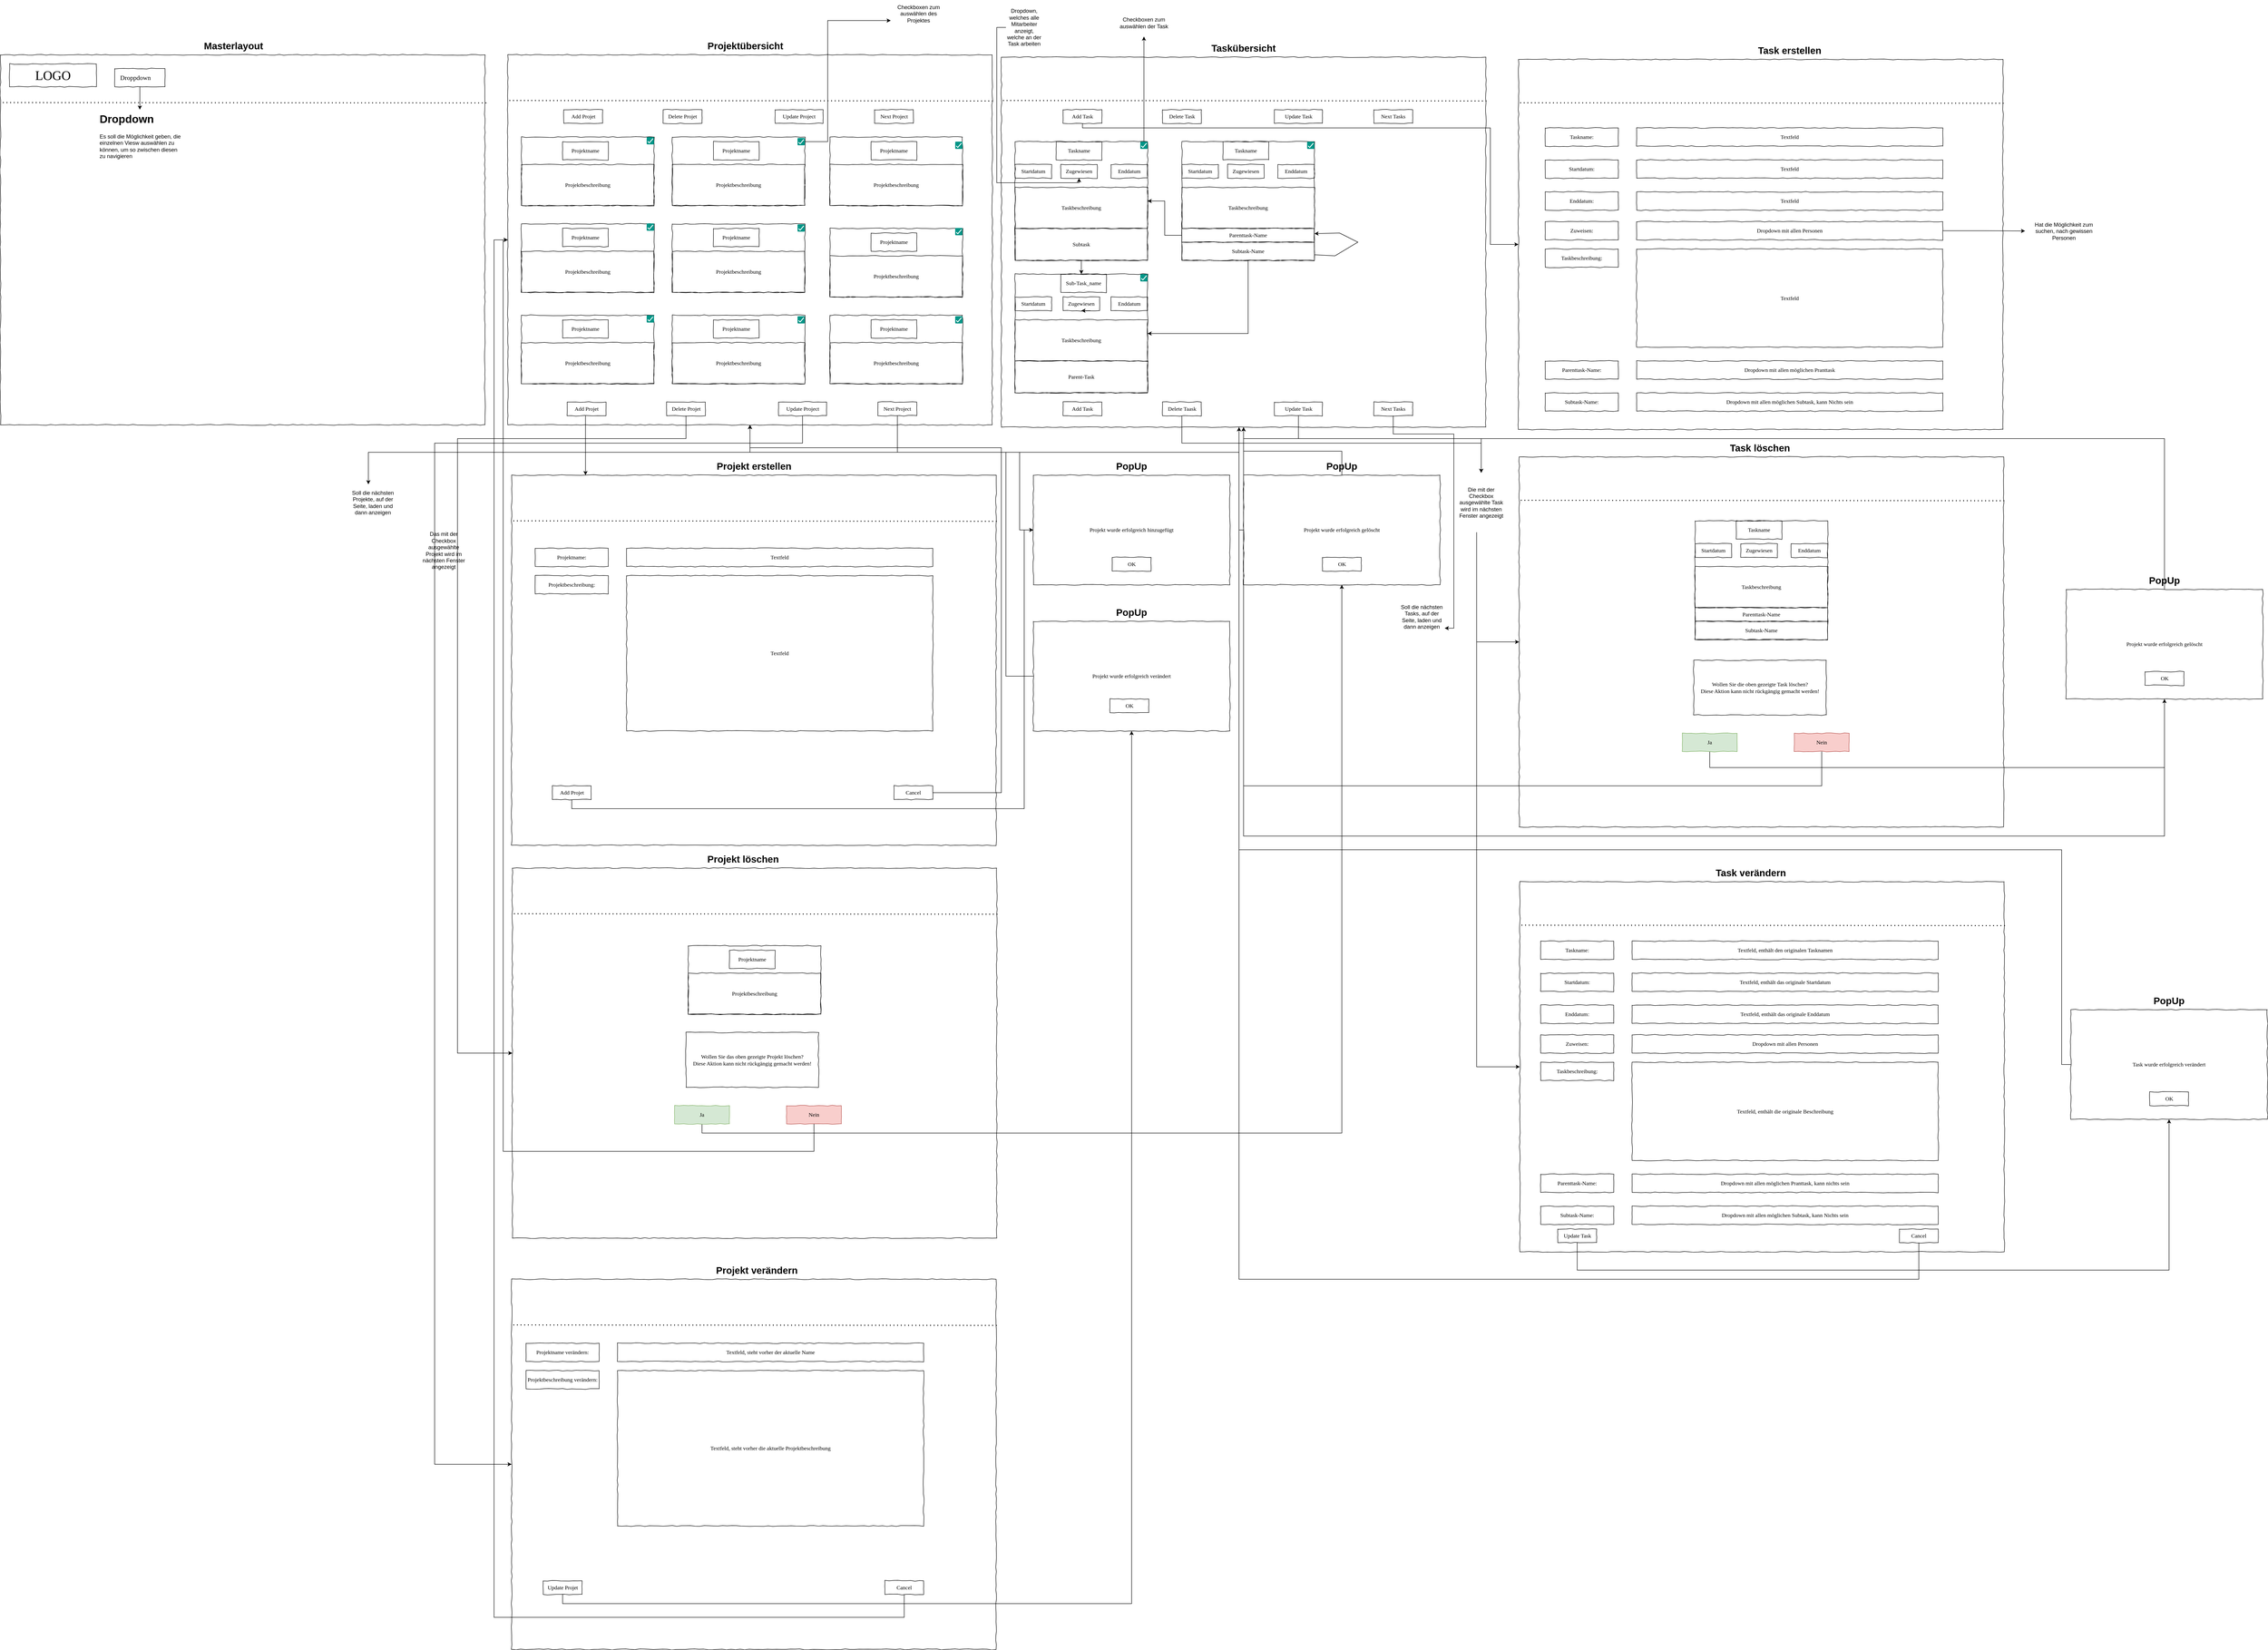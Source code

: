 <mxfile version="26.0.4">
  <diagram name="Page-1" id="03018318-947c-dd8e-b7a3-06fadd420f32">
    <mxGraphModel dx="7000" dy="4330" grid="1" gridSize="10" guides="1" tooltips="1" connect="1" arrows="1" fold="1" page="1" pageScale="1" pageWidth="1100" pageHeight="850" background="#ffffff" math="0" shadow="0">
      <root>
        <mxCell id="0" />
        <mxCell id="1" parent="0" />
        <mxCell id="UpsgMlH7qFDsBHEWJ_tV-97" value="" style="whiteSpace=wrap;html=1;rounded=0;shadow=0;labelBackgroundColor=none;strokeColor=#000000;strokeWidth=1;fillColor=none;fontFamily=Verdana;fontSize=12;fontColor=#000000;align=center;comic=1;" parent="1" vertex="1">
          <mxGeometry x="2210" y="45" width="1060" height="810" as="geometry" />
        </mxCell>
        <mxCell id="677b7b8949515195-1" value="" style="whiteSpace=wrap;html=1;rounded=0;shadow=0;labelBackgroundColor=none;strokeColor=#000000;strokeWidth=1;fillColor=none;fontFamily=Verdana;fontSize=12;fontColor=#000000;align=center;comic=1;" parent="1" vertex="1">
          <mxGeometry x="20" y="40" width="1060" height="810" as="geometry" />
        </mxCell>
        <mxCell id="677b7b8949515195-2" value="LOGO" style="whiteSpace=wrap;html=1;rounded=0;shadow=0;labelBackgroundColor=none;strokeWidth=1;fontFamily=Verdana;fontSize=28;align=center;comic=1;" parent="1" vertex="1">
          <mxGeometry x="40" y="60" width="190" height="50" as="geometry" />
        </mxCell>
        <mxCell id="UpsgMlH7qFDsBHEWJ_tV-8" style="edgeStyle=orthogonalEdgeStyle;rounded=0;orthogonalLoop=1;jettySize=auto;html=1;" parent="1" source="677b7b8949515195-10" target="UpsgMlH7qFDsBHEWJ_tV-5" edge="1">
          <mxGeometry relative="1" as="geometry" />
        </mxCell>
        <mxCell id="677b7b8949515195-10" value="" style="whiteSpace=wrap;html=1;rounded=0;shadow=0;labelBackgroundColor=none;strokeWidth=1;fillColor=none;fontFamily=Verdana;fontSize=12;align=center;comic=1;" parent="1" vertex="1">
          <mxGeometry x="270" y="70" width="110" height="40" as="geometry" />
        </mxCell>
        <mxCell id="677b7b8949515195-11" value="Droppdown" style="text;html=1;points=[];align=left;verticalAlign=top;spacingTop=-4;fontSize=14;fontFamily=Verdana" parent="1" vertex="1">
          <mxGeometry x="280" y="80" width="90" height="20" as="geometry" />
        </mxCell>
        <mxCell id="UpsgMlH7qFDsBHEWJ_tV-1" value="Masterlayout" style="text;html=1;align=center;verticalAlign=middle;whiteSpace=wrap;rounded=0;fontStyle=1;fontSize=21;" parent="1" vertex="1">
          <mxGeometry x="460" width="140" height="40" as="geometry" />
        </mxCell>
        <mxCell id="UpsgMlH7qFDsBHEWJ_tV-5" value="&lt;h1 style=&quot;margin-top: 0px;&quot;&gt;Dropdown&lt;br&gt;&lt;/h1&gt;&lt;div&gt;Es soll die Möglichkeit geben, die einzelnen Viesw auswählen zu können, um so zwischen diesen zu navigieren&lt;/div&gt;" style="text;html=1;whiteSpace=wrap;overflow=hidden;rounded=0;" parent="1" vertex="1">
          <mxGeometry x="235" y="160" width="180" height="120" as="geometry" />
        </mxCell>
        <mxCell id="UpsgMlH7qFDsBHEWJ_tV-9" value="" style="whiteSpace=wrap;html=1;rounded=0;shadow=0;labelBackgroundColor=none;strokeColor=#000000;strokeWidth=1;fillColor=none;fontFamily=Verdana;fontSize=12;fontColor=#000000;align=center;comic=1;" parent="1" vertex="1">
          <mxGeometry x="1130" y="40" width="1060" height="810" as="geometry" />
        </mxCell>
        <mxCell id="UpsgMlH7qFDsBHEWJ_tV-11" value="Projektübersicht" style="text;html=1;align=center;verticalAlign=middle;whiteSpace=wrap;rounded=0;fontStyle=1;fontSize=21;" parent="1" vertex="1">
          <mxGeometry x="1560" width="180" height="40" as="geometry" />
        </mxCell>
        <mxCell id="UpsgMlH7qFDsBHEWJ_tV-12" value="" style="whiteSpace=wrap;html=1;rounded=0;shadow=0;labelBackgroundColor=none;strokeWidth=1;fillColor=none;fontFamily=Verdana;fontSize=12;align=center;comic=1;" parent="1" vertex="1">
          <mxGeometry x="1160" y="220" width="290" height="150" as="geometry" />
        </mxCell>
        <mxCell id="UpsgMlH7qFDsBHEWJ_tV-14" value="Projektbeschreibung" style="whiteSpace=wrap;html=1;rounded=0;shadow=0;labelBackgroundColor=none;strokeWidth=1;fillColor=none;fontFamily=Verdana;fontSize=12;align=center;comic=1;" parent="1" vertex="1">
          <mxGeometry x="1160" y="280" width="290" height="90" as="geometry" />
        </mxCell>
        <mxCell id="UpsgMlH7qFDsBHEWJ_tV-15" value="Projektname" style="whiteSpace=wrap;html=1;rounded=0;shadow=0;labelBackgroundColor=none;strokeWidth=1;fillColor=none;fontFamily=Verdana;fontSize=12;align=center;comic=1;" parent="1" vertex="1">
          <mxGeometry x="1250" y="230" width="100" height="40" as="geometry" />
        </mxCell>
        <mxCell id="UpsgMlH7qFDsBHEWJ_tV-44" value="" style="whiteSpace=wrap;html=1;rounded=0;shadow=0;labelBackgroundColor=none;strokeWidth=1;fillColor=none;fontFamily=Verdana;fontSize=12;align=center;comic=1;" parent="1" vertex="1">
          <mxGeometry x="1160" y="410" width="290" height="150" as="geometry" />
        </mxCell>
        <mxCell id="UpsgMlH7qFDsBHEWJ_tV-46" value="Projektbeschreibung" style="whiteSpace=wrap;html=1;rounded=0;shadow=0;labelBackgroundColor=none;strokeWidth=1;fillColor=none;fontFamily=Verdana;fontSize=12;align=center;comic=1;" parent="1" vertex="1">
          <mxGeometry x="1160" y="470" width="290" height="90" as="geometry" />
        </mxCell>
        <mxCell id="UpsgMlH7qFDsBHEWJ_tV-47" value="Projektname" style="whiteSpace=wrap;html=1;rounded=0;shadow=0;labelBackgroundColor=none;strokeWidth=1;fillColor=none;fontFamily=Verdana;fontSize=12;align=center;comic=1;" parent="1" vertex="1">
          <mxGeometry x="1250" y="420" width="100" height="40" as="geometry" />
        </mxCell>
        <mxCell id="vHGS4qTyj_NM40RGna0Z-17" style="edgeStyle=orthogonalEdgeStyle;rounded=0;orthogonalLoop=1;jettySize=auto;html=1;" parent="1" target="vHGS4qTyj_NM40RGna0Z-13" edge="1">
          <mxGeometry relative="1" as="geometry">
            <mxPoint x="1300.059" y="830" as="sourcePoint" />
            <Array as="points">
              <mxPoint x="1300" y="930" />
              <mxPoint x="1300" y="930" />
            </Array>
          </mxGeometry>
        </mxCell>
        <mxCell id="UpsgMlH7qFDsBHEWJ_tV-73" value="" style="whiteSpace=wrap;html=1;rounded=0;shadow=0;labelBackgroundColor=none;strokeWidth=1;fillColor=none;fontFamily=Verdana;fontSize=12;align=center;comic=1;" parent="1" vertex="1">
          <mxGeometry x="1490" y="220" width="290" height="150" as="geometry" />
        </mxCell>
        <mxCell id="UpsgMlH7qFDsBHEWJ_tV-74" value="Projektbeschreibung" style="whiteSpace=wrap;html=1;rounded=0;shadow=0;labelBackgroundColor=none;strokeWidth=1;fillColor=none;fontFamily=Verdana;fontSize=12;align=center;comic=1;" parent="1" vertex="1">
          <mxGeometry x="1490" y="280" width="290" height="90" as="geometry" />
        </mxCell>
        <mxCell id="UpsgMlH7qFDsBHEWJ_tV-75" value="Projektname" style="whiteSpace=wrap;html=1;rounded=0;shadow=0;labelBackgroundColor=none;strokeWidth=1;fillColor=none;fontFamily=Verdana;fontSize=12;align=center;comic=1;" parent="1" vertex="1">
          <mxGeometry x="1580" y="230" width="100" height="40" as="geometry" />
        </mxCell>
        <mxCell id="UpsgMlH7qFDsBHEWJ_tV-76" value="" style="whiteSpace=wrap;html=1;rounded=0;shadow=0;labelBackgroundColor=none;strokeWidth=1;fillColor=none;fontFamily=Verdana;fontSize=12;align=center;comic=1;" parent="1" vertex="1">
          <mxGeometry x="1835" y="220" width="290" height="150" as="geometry" />
        </mxCell>
        <mxCell id="UpsgMlH7qFDsBHEWJ_tV-77" value="Projektbeschreibung" style="whiteSpace=wrap;html=1;rounded=0;shadow=0;labelBackgroundColor=none;strokeWidth=1;fillColor=none;fontFamily=Verdana;fontSize=12;align=center;comic=1;" parent="1" vertex="1">
          <mxGeometry x="1835" y="280" width="290" height="90" as="geometry" />
        </mxCell>
        <mxCell id="UpsgMlH7qFDsBHEWJ_tV-78" value="Projektname" style="whiteSpace=wrap;html=1;rounded=0;shadow=0;labelBackgroundColor=none;strokeWidth=1;fillColor=none;fontFamily=Verdana;fontSize=12;align=center;comic=1;" parent="1" vertex="1">
          <mxGeometry x="1925" y="230" width="100" height="40" as="geometry" />
        </mxCell>
        <mxCell id="UpsgMlH7qFDsBHEWJ_tV-79" value="" style="whiteSpace=wrap;html=1;rounded=0;shadow=0;labelBackgroundColor=none;strokeWidth=1;fillColor=none;fontFamily=Verdana;fontSize=12;align=center;comic=1;" parent="1" vertex="1">
          <mxGeometry x="1490" y="410" width="290" height="150" as="geometry" />
        </mxCell>
        <mxCell id="UpsgMlH7qFDsBHEWJ_tV-80" value="Projektbeschreibung" style="whiteSpace=wrap;html=1;rounded=0;shadow=0;labelBackgroundColor=none;strokeWidth=1;fillColor=none;fontFamily=Verdana;fontSize=12;align=center;comic=1;" parent="1" vertex="1">
          <mxGeometry x="1490" y="470" width="290" height="90" as="geometry" />
        </mxCell>
        <mxCell id="UpsgMlH7qFDsBHEWJ_tV-81" value="Projektname" style="whiteSpace=wrap;html=1;rounded=0;shadow=0;labelBackgroundColor=none;strokeWidth=1;fillColor=none;fontFamily=Verdana;fontSize=12;align=center;comic=1;" parent="1" vertex="1">
          <mxGeometry x="1580" y="420" width="100" height="40" as="geometry" />
        </mxCell>
        <mxCell id="UpsgMlH7qFDsBHEWJ_tV-82" value="" style="whiteSpace=wrap;html=1;rounded=0;shadow=0;labelBackgroundColor=none;strokeWidth=1;fillColor=none;fontFamily=Verdana;fontSize=12;align=center;comic=1;" parent="1" vertex="1">
          <mxGeometry x="1835" y="420" width="290" height="150" as="geometry" />
        </mxCell>
        <mxCell id="UpsgMlH7qFDsBHEWJ_tV-83" value="Projektbeschreibung" style="whiteSpace=wrap;html=1;rounded=0;shadow=0;labelBackgroundColor=none;strokeWidth=1;fillColor=none;fontFamily=Verdana;fontSize=12;align=center;comic=1;" parent="1" vertex="1">
          <mxGeometry x="1835" y="480" width="290" height="90" as="geometry" />
        </mxCell>
        <mxCell id="UpsgMlH7qFDsBHEWJ_tV-84" value="Projektname" style="whiteSpace=wrap;html=1;rounded=0;shadow=0;labelBackgroundColor=none;strokeWidth=1;fillColor=none;fontFamily=Verdana;fontSize=12;align=center;comic=1;" parent="1" vertex="1">
          <mxGeometry x="1925" y="430" width="100" height="40" as="geometry" />
        </mxCell>
        <mxCell id="UpsgMlH7qFDsBHEWJ_tV-85" value="" style="whiteSpace=wrap;html=1;rounded=0;shadow=0;labelBackgroundColor=none;strokeWidth=1;fillColor=none;fontFamily=Verdana;fontSize=12;align=center;comic=1;" parent="1" vertex="1">
          <mxGeometry x="1160" y="610" width="290" height="150" as="geometry" />
        </mxCell>
        <mxCell id="UpsgMlH7qFDsBHEWJ_tV-86" value="Projektbeschreibung" style="whiteSpace=wrap;html=1;rounded=0;shadow=0;labelBackgroundColor=none;strokeWidth=1;fillColor=none;fontFamily=Verdana;fontSize=12;align=center;comic=1;" parent="1" vertex="1">
          <mxGeometry x="1160" y="670" width="290" height="90" as="geometry" />
        </mxCell>
        <mxCell id="UpsgMlH7qFDsBHEWJ_tV-87" value="Projektname" style="whiteSpace=wrap;html=1;rounded=0;shadow=0;labelBackgroundColor=none;strokeWidth=1;fillColor=none;fontFamily=Verdana;fontSize=12;align=center;comic=1;" parent="1" vertex="1">
          <mxGeometry x="1250" y="620" width="100" height="40" as="geometry" />
        </mxCell>
        <mxCell id="UpsgMlH7qFDsBHEWJ_tV-88" value="" style="whiteSpace=wrap;html=1;rounded=0;shadow=0;labelBackgroundColor=none;strokeWidth=1;fillColor=none;fontFamily=Verdana;fontSize=12;align=center;comic=1;" parent="1" vertex="1">
          <mxGeometry x="1490" y="610" width="290" height="150" as="geometry" />
        </mxCell>
        <mxCell id="UpsgMlH7qFDsBHEWJ_tV-89" value="Projektbeschreibung" style="whiteSpace=wrap;html=1;rounded=0;shadow=0;labelBackgroundColor=none;strokeWidth=1;fillColor=none;fontFamily=Verdana;fontSize=12;align=center;comic=1;" parent="1" vertex="1">
          <mxGeometry x="1490" y="670" width="290" height="90" as="geometry" />
        </mxCell>
        <mxCell id="UpsgMlH7qFDsBHEWJ_tV-90" value="Projektname" style="whiteSpace=wrap;html=1;rounded=0;shadow=0;labelBackgroundColor=none;strokeWidth=1;fillColor=none;fontFamily=Verdana;fontSize=12;align=center;comic=1;" parent="1" vertex="1">
          <mxGeometry x="1580" y="620" width="100" height="40" as="geometry" />
        </mxCell>
        <mxCell id="UpsgMlH7qFDsBHEWJ_tV-91" value="" style="whiteSpace=wrap;html=1;rounded=0;shadow=0;labelBackgroundColor=none;strokeWidth=1;fillColor=none;fontFamily=Verdana;fontSize=12;align=center;comic=1;" parent="1" vertex="1">
          <mxGeometry x="1835" y="610" width="290" height="150" as="geometry" />
        </mxCell>
        <mxCell id="UpsgMlH7qFDsBHEWJ_tV-92" value="Projektbeschreibung" style="whiteSpace=wrap;html=1;rounded=0;shadow=0;labelBackgroundColor=none;strokeWidth=1;fillColor=none;fontFamily=Verdana;fontSize=12;align=center;comic=1;" parent="1" vertex="1">
          <mxGeometry x="1835" y="670" width="290" height="90" as="geometry" />
        </mxCell>
        <mxCell id="UpsgMlH7qFDsBHEWJ_tV-93" value="Projektname" style="whiteSpace=wrap;html=1;rounded=0;shadow=0;labelBackgroundColor=none;strokeWidth=1;fillColor=none;fontFamily=Verdana;fontSize=12;align=center;comic=1;" parent="1" vertex="1">
          <mxGeometry x="1925" y="620" width="100" height="40" as="geometry" />
        </mxCell>
        <mxCell id="UpsgMlH7qFDsBHEWJ_tV-94" value="Next Project" style="whiteSpace=wrap;html=1;rounded=0;shadow=0;labelBackgroundColor=none;strokeWidth=1;fillColor=none;fontFamily=Verdana;fontSize=12;align=center;comic=1;" parent="1" vertex="1">
          <mxGeometry x="1932.5" y="160" width="85" height="30" as="geometry" />
        </mxCell>
        <mxCell id="UpsgMlH7qFDsBHEWJ_tV-95" value="Add Projet" style="whiteSpace=wrap;html=1;rounded=0;shadow=0;labelBackgroundColor=none;strokeWidth=1;fillColor=none;fontFamily=Verdana;fontSize=12;align=center;comic=1;" parent="1" vertex="1">
          <mxGeometry x="1252.5" y="160" width="85" height="30" as="geometry" />
        </mxCell>
        <mxCell id="UpsgMlH7qFDsBHEWJ_tV-96" value="Delete Projet" style="whiteSpace=wrap;html=1;rounded=0;shadow=0;labelBackgroundColor=none;strokeWidth=1;fillColor=none;fontFamily=Verdana;fontSize=12;align=center;comic=1;" parent="1" vertex="1">
          <mxGeometry x="1470" y="160" width="85" height="30" as="geometry" />
        </mxCell>
        <mxCell id="UpsgMlH7qFDsBHEWJ_tV-98" value="" style="endArrow=none;dashed=1;html=1;dashPattern=1 3;strokeWidth=2;rounded=0;entryX=0;entryY=0.129;entryDx=0;entryDy=0;entryPerimeter=0;exitX=1.003;exitY=0.13;exitDx=0;exitDy=0;exitPerimeter=0;" parent="1" source="677b7b8949515195-1" target="677b7b8949515195-1" edge="1">
          <mxGeometry width="50" height="50" relative="1" as="geometry">
            <mxPoint x="580" y="230" as="sourcePoint" />
            <mxPoint x="630" y="180" as="targetPoint" />
          </mxGeometry>
        </mxCell>
        <mxCell id="UpsgMlH7qFDsBHEWJ_tV-99" value="" style="endArrow=none;dashed=1;html=1;dashPattern=1 3;strokeWidth=2;rounded=0;entryX=0;entryY=0.129;entryDx=0;entryDy=0;entryPerimeter=0;exitX=1.003;exitY=0.13;exitDx=0;exitDy=0;exitPerimeter=0;" parent="1" edge="1">
          <mxGeometry width="50" height="50" relative="1" as="geometry">
            <mxPoint x="2191.5" y="141" as="sourcePoint" />
            <mxPoint x="1128.5" y="140" as="targetPoint" />
          </mxGeometry>
        </mxCell>
        <mxCell id="UpsgMlH7qFDsBHEWJ_tV-100" value="" style="endArrow=none;dashed=1;html=1;dashPattern=1 3;strokeWidth=2;rounded=0;entryX=0;entryY=0.129;entryDx=0;entryDy=0;entryPerimeter=0;exitX=1.003;exitY=0.13;exitDx=0;exitDy=0;exitPerimeter=0;" parent="1" edge="1">
          <mxGeometry width="50" height="50" relative="1" as="geometry">
            <mxPoint x="3271.5" y="141" as="sourcePoint" />
            <mxPoint x="2208.5" y="140" as="targetPoint" />
          </mxGeometry>
        </mxCell>
        <mxCell id="UpsgMlH7qFDsBHEWJ_tV-101" value="Taskübersicht" style="text;html=1;align=center;verticalAlign=middle;whiteSpace=wrap;rounded=0;fontStyle=1;fontSize=21;" parent="1" vertex="1">
          <mxGeometry x="2650" y="5" width="180" height="40" as="geometry" />
        </mxCell>
        <mxCell id="vZuUsM0mdZmm9Xbh7R97-23" style="edgeStyle=orthogonalEdgeStyle;rounded=0;orthogonalLoop=1;jettySize=auto;html=1;" parent="1" source="UpsgMlH7qFDsBHEWJ_tV-102" target="vZuUsM0mdZmm9Xbh7R97-5" edge="1">
          <mxGeometry relative="1" as="geometry" />
        </mxCell>
        <mxCell id="UpsgMlH7qFDsBHEWJ_tV-102" value="" style="whiteSpace=wrap;html=1;rounded=0;shadow=0;labelBackgroundColor=none;strokeWidth=1;fillColor=none;fontFamily=Verdana;fontSize=12;align=center;comic=1;" parent="1" vertex="1">
          <mxGeometry x="2240" y="230" width="290" height="260" as="geometry" />
        </mxCell>
        <mxCell id="UpsgMlH7qFDsBHEWJ_tV-103" value="Taskbeschreibung" style="whiteSpace=wrap;html=1;rounded=0;shadow=0;labelBackgroundColor=none;strokeWidth=1;fillColor=none;fontFamily=Verdana;fontSize=12;align=center;comic=1;" parent="1" vertex="1">
          <mxGeometry x="2240" y="330" width="290" height="90" as="geometry" />
        </mxCell>
        <mxCell id="UpsgMlH7qFDsBHEWJ_tV-104" value="Taskname" style="whiteSpace=wrap;html=1;rounded=0;shadow=0;labelBackgroundColor=none;strokeWidth=1;fillColor=none;fontFamily=Verdana;fontSize=12;align=center;comic=1;" parent="1" vertex="1">
          <mxGeometry x="2330" y="230" width="100" height="40" as="geometry" />
        </mxCell>
        <mxCell id="UpsgMlH7qFDsBHEWJ_tV-105" value="Startdatum" style="whiteSpace=wrap;html=1;rounded=0;shadow=0;labelBackgroundColor=none;strokeWidth=1;fillColor=none;fontFamily=Verdana;fontSize=12;align=center;comic=1;" parent="1" vertex="1">
          <mxGeometry x="2240" y="280" width="80" height="30" as="geometry" />
        </mxCell>
        <mxCell id="UpsgMlH7qFDsBHEWJ_tV-106" value="Enddatum" style="whiteSpace=wrap;html=1;rounded=0;shadow=0;labelBackgroundColor=none;strokeWidth=1;fillColor=none;fontFamily=Verdana;fontSize=12;align=center;comic=1;" parent="1" vertex="1">
          <mxGeometry x="2450" y="280" width="80" height="30" as="geometry" />
        </mxCell>
        <mxCell id="UpsgMlH7qFDsBHEWJ_tV-107" value="Zugewiesen" style="whiteSpace=wrap;html=1;rounded=0;shadow=0;labelBackgroundColor=none;strokeWidth=1;fillColor=none;fontFamily=Verdana;fontSize=12;align=center;comic=1;" parent="1" vertex="1">
          <mxGeometry x="2340" y="280" width="80" height="30" as="geometry" />
        </mxCell>
        <mxCell id="vZuUsM0mdZmm9Xbh7R97-2" style="edgeStyle=orthogonalEdgeStyle;rounded=0;orthogonalLoop=1;jettySize=auto;html=1;" parent="1" source="vZuUsM0mdZmm9Xbh7R97-1" target="UpsgMlH7qFDsBHEWJ_tV-107" edge="1">
          <mxGeometry relative="1" as="geometry">
            <Array as="points">
              <mxPoint x="2200" y="-20" />
              <mxPoint x="2200" y="320" />
            </Array>
          </mxGeometry>
        </mxCell>
        <mxCell id="vZuUsM0mdZmm9Xbh7R97-1" value="Dropdown, welches alle Mitarbeiter anzeigt, welche an der Task arbeiten" style="text;html=1;align=center;verticalAlign=middle;whiteSpace=wrap;rounded=0;" parent="1" vertex="1">
          <mxGeometry x="2220" y="-70" width="80" height="100" as="geometry" />
        </mxCell>
        <mxCell id="vZuUsM0mdZmm9Xbh7R97-4" value="Subtask" style="whiteSpace=wrap;html=1;rounded=0;shadow=0;labelBackgroundColor=none;strokeWidth=1;fillColor=none;fontFamily=Verdana;fontSize=12;align=center;comic=1;" parent="1" vertex="1">
          <mxGeometry x="2240" y="420" width="290" height="70" as="geometry" />
        </mxCell>
        <mxCell id="vZuUsM0mdZmm9Xbh7R97-5" value="" style="whiteSpace=wrap;html=1;rounded=0;shadow=0;labelBackgroundColor=none;strokeWidth=1;fillColor=none;fontFamily=Verdana;fontSize=12;align=center;comic=1;" parent="1" vertex="1">
          <mxGeometry x="2240" y="520" width="290" height="260" as="geometry" />
        </mxCell>
        <mxCell id="vZuUsM0mdZmm9Xbh7R97-6" value="Taskbeschreibung" style="whiteSpace=wrap;html=1;rounded=0;shadow=0;labelBackgroundColor=none;strokeWidth=1;fillColor=none;fontFamily=Verdana;fontSize=12;align=center;comic=1;" parent="1" vertex="1">
          <mxGeometry x="2240" y="620" width="290" height="90" as="geometry" />
        </mxCell>
        <mxCell id="vZuUsM0mdZmm9Xbh7R97-7" value="Sub-Task_name" style="whiteSpace=wrap;html=1;rounded=0;shadow=0;labelBackgroundColor=none;strokeWidth=1;fillColor=none;fontFamily=Verdana;fontSize=12;align=center;comic=1;" parent="1" vertex="1">
          <mxGeometry x="2340" y="520" width="100" height="40" as="geometry" />
        </mxCell>
        <mxCell id="vZuUsM0mdZmm9Xbh7R97-8" value="Startdatum" style="whiteSpace=wrap;html=1;rounded=0;shadow=0;labelBackgroundColor=none;strokeWidth=1;fillColor=none;fontFamily=Verdana;fontSize=12;align=center;comic=1;" parent="1" vertex="1">
          <mxGeometry x="2240" y="570" width="80" height="30" as="geometry" />
        </mxCell>
        <mxCell id="vZuUsM0mdZmm9Xbh7R97-9" value="Enddatum" style="whiteSpace=wrap;html=1;rounded=0;shadow=0;labelBackgroundColor=none;strokeWidth=1;fillColor=none;fontFamily=Verdana;fontSize=12;align=center;comic=1;" parent="1" vertex="1">
          <mxGeometry x="2450" y="570" width="80" height="30" as="geometry" />
        </mxCell>
        <mxCell id="vZuUsM0mdZmm9Xbh7R97-10" value="Parent-Task" style="whiteSpace=wrap;html=1;rounded=0;shadow=0;labelBackgroundColor=none;strokeWidth=1;fillColor=none;fontFamily=Verdana;fontSize=12;align=center;comic=1;" parent="1" vertex="1">
          <mxGeometry x="2240" y="710" width="290" height="70" as="geometry" />
        </mxCell>
        <mxCell id="vZuUsM0mdZmm9Xbh7R97-11" value="Zugewiesen" style="whiteSpace=wrap;html=1;rounded=0;shadow=0;labelBackgroundColor=none;strokeWidth=1;fillColor=none;fontFamily=Verdana;fontSize=12;align=center;comic=1;" parent="1" vertex="1">
          <mxGeometry x="2345" y="570" width="80" height="30" as="geometry" />
        </mxCell>
        <mxCell id="vZuUsM0mdZmm9Xbh7R97-13" style="edgeStyle=orthogonalEdgeStyle;rounded=0;orthogonalLoop=1;jettySize=auto;html=1;exitX=0.75;exitY=1;exitDx=0;exitDy=0;entryX=0.5;entryY=1;entryDx=0;entryDy=0;" parent="1" source="vZuUsM0mdZmm9Xbh7R97-11" target="vZuUsM0mdZmm9Xbh7R97-11" edge="1">
          <mxGeometry relative="1" as="geometry" />
        </mxCell>
        <mxCell id="vZuUsM0mdZmm9Xbh7R97-14" value="" style="whiteSpace=wrap;html=1;rounded=0;shadow=0;labelBackgroundColor=none;strokeWidth=1;fillColor=none;fontFamily=Verdana;fontSize=12;align=center;comic=1;" parent="1" vertex="1">
          <mxGeometry x="2605" y="230" width="290" height="260" as="geometry" />
        </mxCell>
        <mxCell id="vZuUsM0mdZmm9Xbh7R97-15" value="Taskbeschreibung" style="whiteSpace=wrap;html=1;rounded=0;shadow=0;labelBackgroundColor=none;strokeWidth=1;fillColor=none;fontFamily=Verdana;fontSize=12;align=center;comic=1;" parent="1" vertex="1">
          <mxGeometry x="2605" y="330" width="290" height="90" as="geometry" />
        </mxCell>
        <mxCell id="vZuUsM0mdZmm9Xbh7R97-16" value="Taskname" style="whiteSpace=wrap;html=1;rounded=0;shadow=0;labelBackgroundColor=none;strokeWidth=1;fillColor=none;fontFamily=Verdana;fontSize=12;align=center;comic=1;" parent="1" vertex="1">
          <mxGeometry x="2695" y="230" width="100" height="40" as="geometry" />
        </mxCell>
        <mxCell id="vZuUsM0mdZmm9Xbh7R97-17" value="Startdatum" style="whiteSpace=wrap;html=1;rounded=0;shadow=0;labelBackgroundColor=none;strokeWidth=1;fillColor=none;fontFamily=Verdana;fontSize=12;align=center;comic=1;" parent="1" vertex="1">
          <mxGeometry x="2605" y="280" width="80" height="30" as="geometry" />
        </mxCell>
        <mxCell id="vZuUsM0mdZmm9Xbh7R97-18" value="Enddatum" style="whiteSpace=wrap;html=1;rounded=0;shadow=0;labelBackgroundColor=none;strokeWidth=1;fillColor=none;fontFamily=Verdana;fontSize=12;align=center;comic=1;" parent="1" vertex="1">
          <mxGeometry x="2815" y="280" width="80" height="30" as="geometry" />
        </mxCell>
        <mxCell id="vZuUsM0mdZmm9Xbh7R97-19" value="Zugewiesen" style="whiteSpace=wrap;html=1;rounded=0;shadow=0;labelBackgroundColor=none;strokeWidth=1;fillColor=none;fontFamily=Verdana;fontSize=12;align=center;comic=1;" parent="1" vertex="1">
          <mxGeometry x="2705" y="280" width="80" height="30" as="geometry" />
        </mxCell>
        <mxCell id="vZuUsM0mdZmm9Xbh7R97-24" style="edgeStyle=orthogonalEdgeStyle;rounded=0;orthogonalLoop=1;jettySize=auto;html=1;" parent="1" source="vZuUsM0mdZmm9Xbh7R97-20" target="vZuUsM0mdZmm9Xbh7R97-5" edge="1">
          <mxGeometry relative="1" as="geometry">
            <Array as="points">
              <mxPoint x="2750" y="650" />
            </Array>
          </mxGeometry>
        </mxCell>
        <mxCell id="vZuUsM0mdZmm9Xbh7R97-20" value="Subtask-Name" style="whiteSpace=wrap;html=1;rounded=0;shadow=0;labelBackgroundColor=none;strokeWidth=1;fillColor=none;fontFamily=Verdana;fontSize=12;align=center;comic=1;" parent="1" vertex="1">
          <mxGeometry x="2605" y="450" width="290" height="40" as="geometry" />
        </mxCell>
        <mxCell id="vZuUsM0mdZmm9Xbh7R97-22" style="edgeStyle=orthogonalEdgeStyle;rounded=0;orthogonalLoop=1;jettySize=auto;html=1;" parent="1" source="vZuUsM0mdZmm9Xbh7R97-21" target="UpsgMlH7qFDsBHEWJ_tV-102" edge="1">
          <mxGeometry relative="1" as="geometry" />
        </mxCell>
        <mxCell id="vZuUsM0mdZmm9Xbh7R97-21" value="Parenttask-Name" style="whiteSpace=wrap;html=1;rounded=0;shadow=0;labelBackgroundColor=none;strokeWidth=1;fillColor=none;fontFamily=Verdana;fontSize=12;align=center;comic=1;" parent="1" vertex="1">
          <mxGeometry x="2605" y="420" width="290" height="30" as="geometry" />
        </mxCell>
        <mxCell id="vZuUsM0mdZmm9Xbh7R97-28" value="" style="endArrow=classic;html=1;rounded=0;" parent="1" source="vZuUsM0mdZmm9Xbh7R97-20" target="vZuUsM0mdZmm9Xbh7R97-21" edge="1">
          <mxGeometry width="50" height="50" relative="1" as="geometry">
            <mxPoint x="2980" y="500" as="sourcePoint" />
            <mxPoint x="3030" y="450" as="targetPoint" />
            <Array as="points">
              <mxPoint x="2940" y="480" />
              <mxPoint x="2990" y="450" />
              <mxPoint x="2950" y="430" />
            </Array>
          </mxGeometry>
        </mxCell>
        <mxCell id="vHGS4qTyj_NM40RGna0Z-67" style="edgeStyle=orthogonalEdgeStyle;rounded=0;orthogonalLoop=1;jettySize=auto;html=1;exitX=0.5;exitY=1;exitDx=0;exitDy=0;" parent="1" source="vHGS4qTyj_NM40RGna0Z-36" target="vHGS4qTyj_NM40RGna0Z-38" edge="1">
          <mxGeometry relative="1" as="geometry">
            <Array as="points">
              <mxPoint x="1270" y="1690" />
              <mxPoint x="2260" y="1690" />
              <mxPoint x="2260" y="1080" />
            </Array>
          </mxGeometry>
        </mxCell>
        <mxCell id="vHGS4qTyj_NM40RGna0Z-13" value="" style="whiteSpace=wrap;html=1;rounded=0;shadow=0;labelBackgroundColor=none;strokeColor=#000000;strokeWidth=1;fillColor=none;fontFamily=Verdana;fontSize=12;fontColor=#000000;align=center;comic=1;" parent="1" vertex="1">
          <mxGeometry x="1138.5" y="960" width="1060" height="810" as="geometry" />
        </mxCell>
        <mxCell id="vHGS4qTyj_NM40RGna0Z-14" value="" style="endArrow=none;dashed=1;html=1;dashPattern=1 3;strokeWidth=2;rounded=0;entryX=0;entryY=0.129;entryDx=0;entryDy=0;entryPerimeter=0;exitX=1.003;exitY=0.13;exitDx=0;exitDy=0;exitPerimeter=0;" parent="1" edge="1">
          <mxGeometry width="50" height="50" relative="1" as="geometry">
            <mxPoint x="2200" y="1061" as="sourcePoint" />
            <mxPoint x="1137" y="1060" as="targetPoint" />
          </mxGeometry>
        </mxCell>
        <mxCell id="vHGS4qTyj_NM40RGna0Z-16" value="Projekt erstellen" style="text;html=1;align=center;verticalAlign=middle;whiteSpace=wrap;rounded=0;fontStyle=1;fontSize=21;" parent="1" vertex="1">
          <mxGeometry x="1578.5" y="920" width="180" height="40" as="geometry" />
        </mxCell>
        <mxCell id="vHGS4qTyj_NM40RGna0Z-18" value="Projektname:" style="whiteSpace=wrap;html=1;rounded=0;shadow=0;labelBackgroundColor=none;strokeWidth=1;fillColor=none;fontFamily=Verdana;fontSize=12;align=center;comic=1;" parent="1" vertex="1">
          <mxGeometry x="1190" y="1120" width="160" height="40" as="geometry" />
        </mxCell>
        <mxCell id="vHGS4qTyj_NM40RGna0Z-20" value="Textfeld" style="whiteSpace=wrap;html=1;rounded=0;shadow=0;labelBackgroundColor=none;strokeWidth=1;fillColor=none;fontFamily=Verdana;fontSize=12;align=center;comic=1;" parent="1" vertex="1">
          <mxGeometry x="1390" y="1120" width="670" height="40" as="geometry" />
        </mxCell>
        <mxCell id="vHGS4qTyj_NM40RGna0Z-21" value="Projektbeschreibung:" style="whiteSpace=wrap;html=1;rounded=0;shadow=0;labelBackgroundColor=none;strokeWidth=1;fillColor=none;fontFamily=Verdana;fontSize=12;align=center;comic=1;" parent="1" vertex="1">
          <mxGeometry x="1190" y="1180" width="160" height="40" as="geometry" />
        </mxCell>
        <mxCell id="vHGS4qTyj_NM40RGna0Z-22" value="Textfeld" style="whiteSpace=wrap;html=1;rounded=0;shadow=0;labelBackgroundColor=none;strokeWidth=1;fillColor=none;fontFamily=Verdana;fontSize=12;align=center;comic=1;" parent="1" vertex="1">
          <mxGeometry x="1390" y="1180" width="670" height="340" as="geometry" />
        </mxCell>
        <mxCell id="vHGS4qTyj_NM40RGna0Z-45" style="edgeStyle=orthogonalEdgeStyle;rounded=0;orthogonalLoop=1;jettySize=auto;html=1;exitX=0.5;exitY=1;exitDx=0;exitDy=0;" parent="1" source="vHGS4qTyj_NM40RGna0Z-34" target="vHGS4qTyj_NM40RGna0Z-40" edge="1">
          <mxGeometry relative="1" as="geometry" />
        </mxCell>
        <mxCell id="vHGS4qTyj_NM40RGna0Z-25" value="" style="whiteSpace=wrap;html=1;rounded=0;shadow=0;labelBackgroundColor=none;strokeColor=#000000;strokeWidth=1;fillColor=none;fontFamily=Verdana;fontSize=12;fontColor=#000000;align=center;comic=1;" parent="1" vertex="1">
          <mxGeometry x="1140" y="1820" width="1060" height="810" as="geometry" />
        </mxCell>
        <mxCell id="vHGS4qTyj_NM40RGna0Z-26" value="" style="endArrow=none;dashed=1;html=1;dashPattern=1 3;strokeWidth=2;rounded=0;entryX=0;entryY=0.129;entryDx=0;entryDy=0;entryPerimeter=0;exitX=1.003;exitY=0.13;exitDx=0;exitDy=0;exitPerimeter=0;" parent="1" edge="1">
          <mxGeometry width="50" height="50" relative="1" as="geometry">
            <mxPoint x="2201.5" y="1921" as="sourcePoint" />
            <mxPoint x="1138.5" y="1920" as="targetPoint" />
          </mxGeometry>
        </mxCell>
        <mxCell id="vHGS4qTyj_NM40RGna0Z-29" value="" style="whiteSpace=wrap;html=1;rounded=0;shadow=0;labelBackgroundColor=none;strokeWidth=1;fillColor=none;fontFamily=Verdana;fontSize=12;align=center;comic=1;" parent="1" vertex="1">
          <mxGeometry x="1525" y="1990" width="290" height="150" as="geometry" />
        </mxCell>
        <mxCell id="vHGS4qTyj_NM40RGna0Z-30" value="Projektbeschreibung" style="whiteSpace=wrap;html=1;rounded=0;shadow=0;labelBackgroundColor=none;strokeWidth=1;fillColor=none;fontFamily=Verdana;fontSize=12;align=center;comic=1;" parent="1" vertex="1">
          <mxGeometry x="1525" y="2050" width="290" height="90" as="geometry" />
        </mxCell>
        <mxCell id="vHGS4qTyj_NM40RGna0Z-31" value="Projektname" style="whiteSpace=wrap;html=1;rounded=0;shadow=0;labelBackgroundColor=none;strokeWidth=1;fillColor=none;fontFamily=Verdana;fontSize=12;align=center;comic=1;" parent="1" vertex="1">
          <mxGeometry x="1615" y="2000" width="100" height="40" as="geometry" />
        </mxCell>
        <mxCell id="vHGS4qTyj_NM40RGna0Z-32" value="Wollen Sie das oben gezeigte Projekt löschen?&lt;br&gt;Diese Aktion kann nicht rückgängig gemacht werden!" style="whiteSpace=wrap;html=1;rounded=0;shadow=0;labelBackgroundColor=none;strokeWidth=1;fillColor=none;fontFamily=Verdana;fontSize=12;align=center;comic=1;" parent="1" vertex="1">
          <mxGeometry x="1520" y="2180" width="290" height="120" as="geometry" />
        </mxCell>
        <mxCell id="vHGS4qTyj_NM40RGna0Z-34" value="Ja" style="whiteSpace=wrap;html=1;rounded=0;shadow=0;labelBackgroundColor=none;strokeWidth=1;fillColor=#d5e8d4;fontFamily=Verdana;fontSize=12;align=center;comic=1;strokeColor=#82b366;" parent="1" vertex="1">
          <mxGeometry x="1495" y="2340" width="120" height="40" as="geometry" />
        </mxCell>
        <mxCell id="d6Erp2eyZHGO9Y9gUzmG-6" style="edgeStyle=orthogonalEdgeStyle;rounded=0;orthogonalLoop=1;jettySize=auto;html=1;" edge="1" parent="1" source="vHGS4qTyj_NM40RGna0Z-35" target="UpsgMlH7qFDsBHEWJ_tV-9">
          <mxGeometry relative="1" as="geometry">
            <Array as="points">
              <mxPoint x="1800" y="2440" />
              <mxPoint x="1120" y="2440" />
              <mxPoint x="1120" y="445" />
            </Array>
          </mxGeometry>
        </mxCell>
        <mxCell id="vHGS4qTyj_NM40RGna0Z-35" value="Nein" style="whiteSpace=wrap;html=1;rounded=0;shadow=0;labelBackgroundColor=none;strokeWidth=1;fillColor=#f8cecc;fontFamily=Verdana;fontSize=12;align=center;comic=1;strokeColor=#b85450;" parent="1" vertex="1">
          <mxGeometry x="1740" y="2340" width="120" height="40" as="geometry" />
        </mxCell>
        <mxCell id="vHGS4qTyj_NM40RGna0Z-36" value="Add Projet" style="whiteSpace=wrap;html=1;rounded=0;shadow=0;labelBackgroundColor=none;strokeWidth=1;fillColor=none;fontFamily=Verdana;fontSize=12;align=center;comic=1;" parent="1" vertex="1">
          <mxGeometry x="1227.5" y="1640" width="85" height="30" as="geometry" />
        </mxCell>
        <mxCell id="d6Erp2eyZHGO9Y9gUzmG-8" style="edgeStyle=orthogonalEdgeStyle;rounded=0;orthogonalLoop=1;jettySize=auto;html=1;" edge="1" parent="1" source="vHGS4qTyj_NM40RGna0Z-37" target="UpsgMlH7qFDsBHEWJ_tV-9">
          <mxGeometry relative="1" as="geometry">
            <Array as="points">
              <mxPoint x="2210" y="1655" />
              <mxPoint x="2210" y="900" />
              <mxPoint x="1660" y="900" />
            </Array>
          </mxGeometry>
        </mxCell>
        <mxCell id="vHGS4qTyj_NM40RGna0Z-37" value="Cancel" style="whiteSpace=wrap;html=1;rounded=0;shadow=0;labelBackgroundColor=none;strokeWidth=1;fillColor=none;fontFamily=Verdana;fontSize=12;align=center;comic=1;" parent="1" vertex="1">
          <mxGeometry x="1975" y="1640" width="85" height="30" as="geometry" />
        </mxCell>
        <mxCell id="vHGS4qTyj_NM40RGna0Z-68" style="edgeStyle=orthogonalEdgeStyle;rounded=0;orthogonalLoop=1;jettySize=auto;html=1;" parent="1" source="vHGS4qTyj_NM40RGna0Z-38" target="UpsgMlH7qFDsBHEWJ_tV-9" edge="1">
          <mxGeometry relative="1" as="geometry">
            <Array as="points">
              <mxPoint x="2250" y="1080" />
              <mxPoint x="2250" y="910" />
              <mxPoint x="1660" y="910" />
            </Array>
          </mxGeometry>
        </mxCell>
        <mxCell id="vHGS4qTyj_NM40RGna0Z-38" value="Projekt wurde erfolgreich hinzugefügt" style="whiteSpace=wrap;html=1;rounded=0;shadow=0;labelBackgroundColor=none;strokeColor=#000000;strokeWidth=1;fillColor=none;fontFamily=Verdana;fontSize=12;fontColor=#000000;align=center;comic=1;" parent="1" vertex="1">
          <mxGeometry x="2280" y="960" width="430" height="240" as="geometry" />
        </mxCell>
        <mxCell id="vHGS4qTyj_NM40RGna0Z-39" value="PopUp" style="text;html=1;align=center;verticalAlign=middle;whiteSpace=wrap;rounded=0;fontStyle=1;fontSize=21;" parent="1" vertex="1">
          <mxGeometry x="2405" y="920" width="180" height="40" as="geometry" />
        </mxCell>
        <mxCell id="vHGS4qTyj_NM40RGna0Z-69" style="edgeStyle=orthogonalEdgeStyle;rounded=0;orthogonalLoop=1;jettySize=auto;html=1;" parent="1" source="vHGS4qTyj_NM40RGna0Z-40" target="UpsgMlH7qFDsBHEWJ_tV-9" edge="1">
          <mxGeometry relative="1" as="geometry">
            <Array as="points">
              <mxPoint x="2730" y="1080" />
              <mxPoint x="2730" y="910" />
              <mxPoint x="1660" y="910" />
            </Array>
          </mxGeometry>
        </mxCell>
        <mxCell id="vHGS4qTyj_NM40RGna0Z-175" value="" style="edgeStyle=orthogonalEdgeStyle;rounded=0;orthogonalLoop=1;jettySize=auto;html=1;" parent="1" source="vHGS4qTyj_NM40RGna0Z-40" target="UpsgMlH7qFDsBHEWJ_tV-97" edge="1">
          <mxGeometry relative="1" as="geometry" />
        </mxCell>
        <mxCell id="vHGS4qTyj_NM40RGna0Z-40" value="Projekt wurde erfolgreich gelöscht" style="whiteSpace=wrap;html=1;rounded=0;shadow=0;labelBackgroundColor=none;strokeColor=#000000;strokeWidth=1;fillColor=none;fontFamily=Verdana;fontSize=12;fontColor=#000000;align=center;comic=1;" parent="1" vertex="1">
          <mxGeometry x="2740" y="960" width="430" height="240" as="geometry" />
        </mxCell>
        <mxCell id="vHGS4qTyj_NM40RGna0Z-41" value="PopUp" style="text;html=1;align=center;verticalAlign=middle;whiteSpace=wrap;rounded=0;fontStyle=1;fontSize=21;" parent="1" vertex="1">
          <mxGeometry x="2865" y="920" width="180" height="40" as="geometry" />
        </mxCell>
        <mxCell id="vHGS4qTyj_NM40RGna0Z-86" style="edgeStyle=orthogonalEdgeStyle;rounded=0;orthogonalLoop=1;jettySize=auto;html=1;" parent="1" source="vHGS4qTyj_NM40RGna0Z-42" target="UpsgMlH7qFDsBHEWJ_tV-9" edge="1">
          <mxGeometry relative="1" as="geometry">
            <Array as="points">
              <mxPoint x="2220" y="1400" />
              <mxPoint x="2220" y="910" />
              <mxPoint x="1660" y="910" />
            </Array>
          </mxGeometry>
        </mxCell>
        <mxCell id="vHGS4qTyj_NM40RGna0Z-42" value="Projekt wurde erfolgreich verändert" style="whiteSpace=wrap;html=1;rounded=0;shadow=0;labelBackgroundColor=none;strokeColor=#000000;strokeWidth=1;fillColor=none;fontFamily=Verdana;fontSize=12;fontColor=#000000;align=center;comic=1;" parent="1" vertex="1">
          <mxGeometry x="2280" y="1280" width="430" height="240" as="geometry" />
        </mxCell>
        <mxCell id="vHGS4qTyj_NM40RGna0Z-43" value="PopUp" style="text;html=1;align=center;verticalAlign=middle;whiteSpace=wrap;rounded=0;fontStyle=1;fontSize=21;" parent="1" vertex="1">
          <mxGeometry x="2405" y="1240" width="180" height="40" as="geometry" />
        </mxCell>
        <mxCell id="vHGS4qTyj_NM40RGna0Z-46" value="OK" style="whiteSpace=wrap;html=1;rounded=0;shadow=0;labelBackgroundColor=none;strokeWidth=1;fillColor=none;fontFamily=Verdana;fontSize=12;align=center;comic=1;" parent="1" vertex="1">
          <mxGeometry x="2912.5" y="1140" width="85" height="30" as="geometry" />
        </mxCell>
        <mxCell id="vHGS4qTyj_NM40RGna0Z-47" value="OK" style="whiteSpace=wrap;html=1;rounded=0;shadow=0;labelBackgroundColor=none;strokeWidth=1;fillColor=none;fontFamily=Verdana;fontSize=12;align=center;comic=1;" parent="1" vertex="1">
          <mxGeometry x="2452.5" y="1140" width="85" height="30" as="geometry" />
        </mxCell>
        <mxCell id="vHGS4qTyj_NM40RGna0Z-48" value="Update Project" style="whiteSpace=wrap;html=1;rounded=0;shadow=0;labelBackgroundColor=none;strokeWidth=1;fillColor=none;fontFamily=Verdana;fontSize=12;align=center;comic=1;" parent="1" vertex="1">
          <mxGeometry x="1715" y="160" width="105" height="30" as="geometry" />
        </mxCell>
        <mxCell id="vHGS4qTyj_NM40RGna0Z-112" style="edgeStyle=orthogonalEdgeStyle;rounded=0;orthogonalLoop=1;jettySize=auto;html=1;" parent="1" source="vHGS4qTyj_NM40RGna0Z-49" target="vHGS4qTyj_NM40RGna0Z-111" edge="1">
          <mxGeometry relative="1" as="geometry">
            <Array as="points">
              <mxPoint x="1982" y="910" />
              <mxPoint x="825" y="910" />
            </Array>
          </mxGeometry>
        </mxCell>
        <mxCell id="vHGS4qTyj_NM40RGna0Z-49" value="Next Project" style="whiteSpace=wrap;html=1;rounded=0;shadow=0;labelBackgroundColor=none;strokeWidth=1;fillColor=none;fontFamily=Verdana;fontSize=12;align=center;comic=1;" parent="1" vertex="1">
          <mxGeometry x="1940" y="800" width="85" height="30" as="geometry" />
        </mxCell>
        <mxCell id="vHGS4qTyj_NM40RGna0Z-50" value="Add Projet" style="whiteSpace=wrap;html=1;rounded=0;shadow=0;labelBackgroundColor=none;strokeWidth=1;fillColor=none;fontFamily=Verdana;fontSize=12;align=center;comic=1;" parent="1" vertex="1">
          <mxGeometry x="1260" y="800" width="85" height="30" as="geometry" />
        </mxCell>
        <mxCell id="vHGS4qTyj_NM40RGna0Z-51" value="Delete Projet" style="whiteSpace=wrap;html=1;rounded=0;shadow=0;labelBackgroundColor=none;strokeWidth=1;fillColor=none;fontFamily=Verdana;fontSize=12;align=center;comic=1;" parent="1" vertex="1">
          <mxGeometry x="1477.5" y="800" width="85" height="30" as="geometry" />
        </mxCell>
        <mxCell id="vHGS4qTyj_NM40RGna0Z-52" value="Update Project" style="whiteSpace=wrap;html=1;rounded=0;shadow=0;labelBackgroundColor=none;strokeWidth=1;fillColor=none;fontFamily=Verdana;fontSize=12;align=center;comic=1;" parent="1" vertex="1">
          <mxGeometry x="1722.5" y="800" width="105" height="30" as="geometry" />
        </mxCell>
        <mxCell id="vHGS4qTyj_NM40RGna0Z-54" value="Next Tasks" style="whiteSpace=wrap;html=1;rounded=0;shadow=0;labelBackgroundColor=none;strokeWidth=1;fillColor=none;fontFamily=Verdana;fontSize=12;align=center;comic=1;" parent="1" vertex="1">
          <mxGeometry x="3025" y="160" width="85" height="30" as="geometry" />
        </mxCell>
        <mxCell id="vHGS4qTyj_NM40RGna0Z-110" style="edgeStyle=orthogonalEdgeStyle;rounded=0;orthogonalLoop=1;jettySize=auto;html=1;" parent="1" source="vHGS4qTyj_NM40RGna0Z-55" target="vHGS4qTyj_NM40RGna0Z-87" edge="1">
          <mxGeometry relative="1" as="geometry">
            <Array as="points">
              <mxPoint x="2388" y="200" />
              <mxPoint x="3280" y="200" />
              <mxPoint x="3280" y="455" />
            </Array>
          </mxGeometry>
        </mxCell>
        <mxCell id="vHGS4qTyj_NM40RGna0Z-55" value="Add Task" style="whiteSpace=wrap;html=1;rounded=0;shadow=0;labelBackgroundColor=none;strokeWidth=1;fillColor=none;fontFamily=Verdana;fontSize=12;align=center;comic=1;" parent="1" vertex="1">
          <mxGeometry x="2345" y="160" width="85" height="30" as="geometry" />
        </mxCell>
        <mxCell id="vHGS4qTyj_NM40RGna0Z-56" value="Delete Task" style="whiteSpace=wrap;html=1;rounded=0;shadow=0;labelBackgroundColor=none;strokeWidth=1;fillColor=none;fontFamily=Verdana;fontSize=12;align=center;comic=1;" parent="1" vertex="1">
          <mxGeometry x="2562.5" y="160" width="85" height="30" as="geometry" />
        </mxCell>
        <mxCell id="vHGS4qTyj_NM40RGna0Z-57" value="Update Task" style="whiteSpace=wrap;html=1;rounded=0;shadow=0;labelBackgroundColor=none;strokeWidth=1;fillColor=none;fontFamily=Verdana;fontSize=12;align=center;comic=1;" parent="1" vertex="1">
          <mxGeometry x="2807.5" y="160" width="105" height="30" as="geometry" />
        </mxCell>
        <mxCell id="vHGS4qTyj_NM40RGna0Z-174" style="edgeStyle=orthogonalEdgeStyle;rounded=0;orthogonalLoop=1;jettySize=auto;html=1;" parent="1" source="vHGS4qTyj_NM40RGna0Z-59" target="vHGS4qTyj_NM40RGna0Z-173" edge="1">
          <mxGeometry relative="1" as="geometry">
            <Array as="points">
              <mxPoint x="3067" y="870" />
              <mxPoint x="3200" y="870" />
              <mxPoint x="3200" y="1295" />
            </Array>
          </mxGeometry>
        </mxCell>
        <mxCell id="vHGS4qTyj_NM40RGna0Z-59" value="Next Tasks" style="whiteSpace=wrap;html=1;rounded=0;shadow=0;labelBackgroundColor=none;strokeWidth=1;fillColor=none;fontFamily=Verdana;fontSize=12;align=center;comic=1;" parent="1" vertex="1">
          <mxGeometry x="3025" y="800" width="85" height="30" as="geometry" />
        </mxCell>
        <mxCell id="vHGS4qTyj_NM40RGna0Z-60" value="Add Task" style="whiteSpace=wrap;html=1;rounded=0;shadow=0;labelBackgroundColor=none;strokeWidth=1;fillColor=none;fontFamily=Verdana;fontSize=12;align=center;comic=1;" parent="1" vertex="1">
          <mxGeometry x="2345" y="800" width="85" height="30" as="geometry" />
        </mxCell>
        <mxCell id="vHGS4qTyj_NM40RGna0Z-138" style="edgeStyle=orthogonalEdgeStyle;rounded=0;orthogonalLoop=1;jettySize=auto;html=1;" parent="1" source="vHGS4qTyj_NM40RGna0Z-61" target="vHGS4qTyj_NM40RGna0Z-137" edge="1">
          <mxGeometry relative="1" as="geometry">
            <Array as="points">
              <mxPoint x="2605" y="890" />
              <mxPoint x="3260" y="890" />
            </Array>
          </mxGeometry>
        </mxCell>
        <mxCell id="vHGS4qTyj_NM40RGna0Z-61" value="Delete Taask" style="whiteSpace=wrap;html=1;rounded=0;shadow=0;labelBackgroundColor=none;strokeWidth=1;fillColor=none;fontFamily=Verdana;fontSize=12;align=center;comic=1;" parent="1" vertex="1">
          <mxGeometry x="2562.5" y="800" width="85" height="30" as="geometry" />
        </mxCell>
        <mxCell id="vHGS4qTyj_NM40RGna0Z-139" style="edgeStyle=orthogonalEdgeStyle;rounded=0;orthogonalLoop=1;jettySize=auto;html=1;" parent="1" source="vHGS4qTyj_NM40RGna0Z-62" target="vHGS4qTyj_NM40RGna0Z-137" edge="1">
          <mxGeometry relative="1" as="geometry">
            <Array as="points">
              <mxPoint x="2860" y="880" />
              <mxPoint x="3260" y="880" />
            </Array>
          </mxGeometry>
        </mxCell>
        <mxCell id="vHGS4qTyj_NM40RGna0Z-62" value="Update Task" style="whiteSpace=wrap;html=1;rounded=0;shadow=0;labelBackgroundColor=none;strokeWidth=1;fillColor=none;fontFamily=Verdana;fontSize=12;align=center;comic=1;" parent="1" vertex="1">
          <mxGeometry x="2807.5" y="800" width="105" height="30" as="geometry" />
        </mxCell>
        <mxCell id="vHGS4qTyj_NM40RGna0Z-65" style="edgeStyle=orthogonalEdgeStyle;rounded=0;orthogonalLoop=1;jettySize=auto;html=1;" parent="1" source="vHGS4qTyj_NM40RGna0Z-51" target="vHGS4qTyj_NM40RGna0Z-25" edge="1">
          <mxGeometry relative="1" as="geometry">
            <mxPoint x="1020" y="970" as="sourcePoint" />
            <Array as="points">
              <mxPoint x="1520" y="880" />
              <mxPoint x="1020" y="880" />
              <mxPoint x="1020" y="2225" />
            </Array>
          </mxGeometry>
        </mxCell>
        <mxCell id="vHGS4qTyj_NM40RGna0Z-78" style="edgeStyle=orthogonalEdgeStyle;rounded=0;orthogonalLoop=1;jettySize=auto;html=1;" parent="1" source="vHGS4qTyj_NM40RGna0Z-52" target="vHGS4qTyj_NM40RGna0Z-75" edge="1">
          <mxGeometry relative="1" as="geometry">
            <mxPoint x="970" y="970" as="sourcePoint" />
            <Array as="points">
              <mxPoint x="1775" y="890" />
              <mxPoint x="970" y="890" />
              <mxPoint x="970" y="3125" />
            </Array>
          </mxGeometry>
        </mxCell>
        <mxCell id="vHGS4qTyj_NM40RGna0Z-66" value="Projekt löschen" style="text;html=1;align=center;verticalAlign=middle;whiteSpace=wrap;rounded=0;fontStyle=1;fontSize=21;" parent="1" vertex="1">
          <mxGeometry x="1555" y="1780" width="180" height="40" as="geometry" />
        </mxCell>
        <mxCell id="vHGS4qTyj_NM40RGna0Z-70" value="OK" style="whiteSpace=wrap;html=1;rounded=0;shadow=0;labelBackgroundColor=none;strokeWidth=1;fillColor=none;fontFamily=Verdana;fontSize=12;align=center;comic=1;" parent="1" vertex="1">
          <mxGeometry x="2447.5" y="1450" width="85" height="30" as="geometry" />
        </mxCell>
        <mxCell id="vHGS4qTyj_NM40RGna0Z-85" style="edgeStyle=orthogonalEdgeStyle;rounded=0;orthogonalLoop=1;jettySize=auto;html=1;exitX=0.5;exitY=1;exitDx=0;exitDy=0;" parent="1" source="vHGS4qTyj_NM40RGna0Z-83" target="vHGS4qTyj_NM40RGna0Z-42" edge="1">
          <mxGeometry relative="1" as="geometry" />
        </mxCell>
        <mxCell id="vHGS4qTyj_NM40RGna0Z-75" value="" style="whiteSpace=wrap;html=1;rounded=0;shadow=0;labelBackgroundColor=none;strokeColor=#000000;strokeWidth=1;fillColor=none;fontFamily=Verdana;fontSize=12;fontColor=#000000;align=center;comic=1;" parent="1" vertex="1">
          <mxGeometry x="1138.5" y="2720" width="1060" height="810" as="geometry" />
        </mxCell>
        <mxCell id="vHGS4qTyj_NM40RGna0Z-76" value="" style="endArrow=none;dashed=1;html=1;dashPattern=1 3;strokeWidth=2;rounded=0;entryX=0;entryY=0.129;entryDx=0;entryDy=0;entryPerimeter=0;exitX=1.003;exitY=0.13;exitDx=0;exitDy=0;exitPerimeter=0;" parent="1" edge="1">
          <mxGeometry width="50" height="50" relative="1" as="geometry">
            <mxPoint x="2200" y="2821" as="sourcePoint" />
            <mxPoint x="1137" y="2820" as="targetPoint" />
          </mxGeometry>
        </mxCell>
        <mxCell id="vHGS4qTyj_NM40RGna0Z-77" value="Projekt verändern" style="text;html=1;align=center;verticalAlign=middle;whiteSpace=wrap;rounded=0;fontStyle=1;fontSize=21;" parent="1" vertex="1">
          <mxGeometry x="1570" y="2680" width="210" height="40" as="geometry" />
        </mxCell>
        <mxCell id="vHGS4qTyj_NM40RGna0Z-79" value="Projektname verändern:" style="whiteSpace=wrap;html=1;rounded=0;shadow=0;labelBackgroundColor=none;strokeWidth=1;fillColor=none;fontFamily=Verdana;fontSize=12;align=center;comic=1;" parent="1" vertex="1">
          <mxGeometry x="1170" y="2860" width="160" height="40" as="geometry" />
        </mxCell>
        <mxCell id="vHGS4qTyj_NM40RGna0Z-80" value="Textfeld, steht vorher der aktuelle Name" style="whiteSpace=wrap;html=1;rounded=0;shadow=0;labelBackgroundColor=none;strokeWidth=1;fillColor=none;fontFamily=Verdana;fontSize=12;align=center;comic=1;" parent="1" vertex="1">
          <mxGeometry x="1370" y="2860" width="670" height="40" as="geometry" />
        </mxCell>
        <mxCell id="vHGS4qTyj_NM40RGna0Z-81" value="Projektbeschreibung verändern:" style="whiteSpace=wrap;html=1;rounded=0;shadow=0;labelBackgroundColor=none;strokeWidth=1;fillColor=none;fontFamily=Verdana;fontSize=12;align=center;comic=1;" parent="1" vertex="1">
          <mxGeometry x="1170" y="2920" width="160" height="40" as="geometry" />
        </mxCell>
        <mxCell id="vHGS4qTyj_NM40RGna0Z-82" value="Textfeld, steht vorher die aktuelle Projektbeschreibung" style="whiteSpace=wrap;html=1;rounded=0;shadow=0;labelBackgroundColor=none;strokeWidth=1;fillColor=none;fontFamily=Verdana;fontSize=12;align=center;comic=1;" parent="1" vertex="1">
          <mxGeometry x="1370" y="2920" width="670" height="340" as="geometry" />
        </mxCell>
        <mxCell id="vHGS4qTyj_NM40RGna0Z-83" value="Update Projet" style="whiteSpace=wrap;html=1;rounded=0;shadow=0;labelBackgroundColor=none;strokeWidth=1;fillColor=none;fontFamily=Verdana;fontSize=12;align=center;comic=1;" parent="1" vertex="1">
          <mxGeometry x="1207.5" y="3380" width="85" height="30" as="geometry" />
        </mxCell>
        <mxCell id="d6Erp2eyZHGO9Y9gUzmG-7" style="edgeStyle=orthogonalEdgeStyle;rounded=0;orthogonalLoop=1;jettySize=auto;html=1;" edge="1" parent="1" source="vHGS4qTyj_NM40RGna0Z-84" target="UpsgMlH7qFDsBHEWJ_tV-9">
          <mxGeometry relative="1" as="geometry">
            <Array as="points">
              <mxPoint x="1998" y="3460" />
              <mxPoint x="1100" y="3460" />
              <mxPoint x="1100" y="445" />
            </Array>
          </mxGeometry>
        </mxCell>
        <mxCell id="vHGS4qTyj_NM40RGna0Z-84" value="Cancel" style="whiteSpace=wrap;html=1;rounded=0;shadow=0;labelBackgroundColor=none;strokeWidth=1;fillColor=none;fontFamily=Verdana;fontSize=12;align=center;comic=1;" parent="1" vertex="1">
          <mxGeometry x="1955" y="3380" width="85" height="30" as="geometry" />
        </mxCell>
        <mxCell id="vHGS4qTyj_NM40RGna0Z-87" value="" style="whiteSpace=wrap;html=1;rounded=0;shadow=0;labelBackgroundColor=none;strokeColor=#000000;strokeWidth=1;fillColor=none;fontFamily=Verdana;fontSize=12;fontColor=#000000;align=center;comic=1;" parent="1" vertex="1">
          <mxGeometry x="3341.5" y="50" width="1060" height="810" as="geometry" />
        </mxCell>
        <mxCell id="vHGS4qTyj_NM40RGna0Z-88" value="" style="endArrow=none;dashed=1;html=1;dashPattern=1 3;strokeWidth=2;rounded=0;entryX=0;entryY=0.129;entryDx=0;entryDy=0;entryPerimeter=0;exitX=1.003;exitY=0.13;exitDx=0;exitDy=0;exitPerimeter=0;" parent="1" edge="1">
          <mxGeometry width="50" height="50" relative="1" as="geometry">
            <mxPoint x="4403" y="146" as="sourcePoint" />
            <mxPoint x="3340" y="145" as="targetPoint" />
          </mxGeometry>
        </mxCell>
        <mxCell id="vHGS4qTyj_NM40RGna0Z-89" value="Taskname:" style="whiteSpace=wrap;html=1;rounded=0;shadow=0;labelBackgroundColor=none;strokeWidth=1;fillColor=none;fontFamily=Verdana;fontSize=12;align=center;comic=1;" parent="1" vertex="1">
          <mxGeometry x="3400" y="200" width="160" height="40" as="geometry" />
        </mxCell>
        <mxCell id="vHGS4qTyj_NM40RGna0Z-90" value="Textfeld" style="whiteSpace=wrap;html=1;rounded=0;shadow=0;labelBackgroundColor=none;strokeWidth=1;fillColor=none;fontFamily=Verdana;fontSize=12;align=center;comic=1;" parent="1" vertex="1">
          <mxGeometry x="3600" y="200" width="670" height="40" as="geometry" />
        </mxCell>
        <mxCell id="vHGS4qTyj_NM40RGna0Z-91" value="Startdatum:" style="whiteSpace=wrap;html=1;rounded=0;shadow=0;labelBackgroundColor=none;strokeWidth=1;fillColor=none;fontFamily=Verdana;fontSize=12;align=center;comic=1;" parent="1" vertex="1">
          <mxGeometry x="3400" y="270" width="160" height="40" as="geometry" />
        </mxCell>
        <mxCell id="vHGS4qTyj_NM40RGna0Z-92" value="Enddatum:" style="whiteSpace=wrap;html=1;rounded=0;shadow=0;labelBackgroundColor=none;strokeWidth=1;fillColor=none;fontFamily=Verdana;fontSize=12;align=center;comic=1;" parent="1" vertex="1">
          <mxGeometry x="3400" y="340" width="160" height="40" as="geometry" />
        </mxCell>
        <mxCell id="vHGS4qTyj_NM40RGna0Z-93" value="Zuweisen:" style="whiteSpace=wrap;html=1;rounded=0;shadow=0;labelBackgroundColor=none;strokeWidth=1;fillColor=none;fontFamily=Verdana;fontSize=12;align=center;comic=1;" parent="1" vertex="1">
          <mxGeometry x="3400" y="405" width="160" height="40" as="geometry" />
        </mxCell>
        <mxCell id="vHGS4qTyj_NM40RGna0Z-94" value="Taskbeschreibung:" style="whiteSpace=wrap;html=1;rounded=0;shadow=0;labelBackgroundColor=none;strokeWidth=1;fillColor=none;fontFamily=Verdana;fontSize=12;align=center;comic=1;" parent="1" vertex="1">
          <mxGeometry x="3400" y="465" width="160" height="40" as="geometry" />
        </mxCell>
        <mxCell id="vHGS4qTyj_NM40RGna0Z-96" value="Parenttask-Name:" style="whiteSpace=wrap;html=1;rounded=0;shadow=0;labelBackgroundColor=none;strokeWidth=1;fillColor=none;fontFamily=Verdana;fontSize=12;align=center;comic=1;" parent="1" vertex="1">
          <mxGeometry x="3400" y="710" width="160" height="40" as="geometry" />
        </mxCell>
        <mxCell id="vHGS4qTyj_NM40RGna0Z-97" value="Subtask-Name:" style="whiteSpace=wrap;html=1;rounded=0;shadow=0;labelBackgroundColor=none;strokeWidth=1;fillColor=none;fontFamily=Verdana;fontSize=12;align=center;comic=1;" parent="1" vertex="1">
          <mxGeometry x="3400" y="780" width="160" height="40" as="geometry" />
        </mxCell>
        <mxCell id="vHGS4qTyj_NM40RGna0Z-98" value="Textfeld" style="whiteSpace=wrap;html=1;rounded=0;shadow=0;labelBackgroundColor=none;strokeWidth=1;fillColor=none;fontFamily=Verdana;fontSize=12;align=center;comic=1;" parent="1" vertex="1">
          <mxGeometry x="3600" y="270" width="670" height="40" as="geometry" />
        </mxCell>
        <mxCell id="vHGS4qTyj_NM40RGna0Z-99" value="Textfeld" style="whiteSpace=wrap;html=1;rounded=0;shadow=0;labelBackgroundColor=none;strokeWidth=1;fillColor=none;fontFamily=Verdana;fontSize=12;align=center;comic=1;" parent="1" vertex="1">
          <mxGeometry x="3600" y="340" width="670" height="40" as="geometry" />
        </mxCell>
        <mxCell id="vHGS4qTyj_NM40RGna0Z-102" style="edgeStyle=orthogonalEdgeStyle;rounded=0;orthogonalLoop=1;jettySize=auto;html=1;" parent="1" source="vHGS4qTyj_NM40RGna0Z-100" target="vHGS4qTyj_NM40RGna0Z-101" edge="1">
          <mxGeometry relative="1" as="geometry" />
        </mxCell>
        <mxCell id="vHGS4qTyj_NM40RGna0Z-100" value="Dropdown mit allen Personen" style="whiteSpace=wrap;html=1;rounded=0;shadow=0;labelBackgroundColor=none;strokeWidth=1;fillColor=none;fontFamily=Verdana;fontSize=12;align=center;comic=1;" parent="1" vertex="1">
          <mxGeometry x="3600" y="405" width="670" height="40" as="geometry" />
        </mxCell>
        <mxCell id="vHGS4qTyj_NM40RGna0Z-101" value="Hat die Möglichkeit zum suchen, nach gewissen Personen" style="text;html=1;align=center;verticalAlign=middle;whiteSpace=wrap;rounded=0;" parent="1" vertex="1">
          <mxGeometry x="4450" y="393" width="170" height="65" as="geometry" />
        </mxCell>
        <mxCell id="vHGS4qTyj_NM40RGna0Z-106" value="Textfeld" style="whiteSpace=wrap;html=1;rounded=0;shadow=0;labelBackgroundColor=none;strokeWidth=1;fillColor=none;fontFamily=Verdana;fontSize=12;align=center;comic=1;" parent="1" vertex="1">
          <mxGeometry x="3600" y="465" width="670" height="215" as="geometry" />
        </mxCell>
        <mxCell id="vHGS4qTyj_NM40RGna0Z-107" value="Dropdown mit allen möglichen Pranttask" style="whiteSpace=wrap;html=1;rounded=0;shadow=0;labelBackgroundColor=none;strokeWidth=1;fillColor=none;fontFamily=Verdana;fontSize=12;align=center;comic=1;" parent="1" vertex="1">
          <mxGeometry x="3600" y="710" width="670" height="40" as="geometry" />
        </mxCell>
        <mxCell id="vHGS4qTyj_NM40RGna0Z-108" value="Dropdown mit allen möglichen Subtask, kann Nichts sein" style="whiteSpace=wrap;html=1;rounded=0;shadow=0;labelBackgroundColor=none;strokeWidth=1;fillColor=none;fontFamily=Verdana;fontSize=12;align=center;comic=1;" parent="1" vertex="1">
          <mxGeometry x="3600" y="780" width="670" height="40" as="geometry" />
        </mxCell>
        <mxCell id="vHGS4qTyj_NM40RGna0Z-109" value="Task erstellen" style="text;html=1;align=center;verticalAlign=middle;whiteSpace=wrap;rounded=0;fontStyle=1;fontSize=21;" parent="1" vertex="1">
          <mxGeometry x="3845" y="10" width="180" height="40" as="geometry" />
        </mxCell>
        <mxCell id="vHGS4qTyj_NM40RGna0Z-111" value="Soll die nächsten Projekte, auf der Seite, laden und dann anzeigen" style="text;html=1;align=center;verticalAlign=middle;whiteSpace=wrap;rounded=0;" parent="1" vertex="1">
          <mxGeometry x="780" y="980" width="110" height="80" as="geometry" />
        </mxCell>
        <mxCell id="vHGS4qTyj_NM40RGna0Z-113" value="" style="whiteSpace=wrap;html=1;rounded=0;shadow=0;labelBackgroundColor=none;strokeColor=#000000;strokeWidth=1;fillColor=none;fontFamily=Verdana;fontSize=12;fontColor=#000000;align=center;comic=1;" parent="1" vertex="1">
          <mxGeometry x="3343" y="920" width="1060" height="810" as="geometry" />
        </mxCell>
        <mxCell id="vHGS4qTyj_NM40RGna0Z-114" value="" style="endArrow=none;dashed=1;html=1;dashPattern=1 3;strokeWidth=2;rounded=0;entryX=0;entryY=0.129;entryDx=0;entryDy=0;entryPerimeter=0;exitX=1.003;exitY=0.13;exitDx=0;exitDy=0;exitPerimeter=0;" parent="1" edge="1">
          <mxGeometry width="50" height="50" relative="1" as="geometry">
            <mxPoint x="4404.5" y="1016" as="sourcePoint" />
            <mxPoint x="3341.5" y="1015" as="targetPoint" />
          </mxGeometry>
        </mxCell>
        <mxCell id="vHGS4qTyj_NM40RGna0Z-118" value="" style="dashed=0;labelPosition=right;align=left;shape=mxgraph.gmdl.checkbox;strokeColor=none;fillColor=#009587;strokeWidth=2;aspect=fixed;sketch=0;html=1;" parent="1" vertex="1">
          <mxGeometry x="1434" y="610" width="16" height="16" as="geometry" />
        </mxCell>
        <mxCell id="vHGS4qTyj_NM40RGna0Z-119" value="" style="dashed=0;labelPosition=right;align=left;shape=mxgraph.gmdl.checkbox;strokeColor=none;fillColor=#009587;strokeWidth=2;aspect=fixed;sketch=0;html=1;" parent="1" vertex="1">
          <mxGeometry x="1434" y="409" width="16" height="16" as="geometry" />
        </mxCell>
        <mxCell id="vHGS4qTyj_NM40RGna0Z-120" value="" style="dashed=0;labelPosition=right;align=left;shape=mxgraph.gmdl.checkbox;strokeColor=none;fillColor=#009587;strokeWidth=2;aspect=fixed;sketch=0;html=1;" parent="1" vertex="1">
          <mxGeometry x="1434" y="220" width="16" height="16" as="geometry" />
        </mxCell>
        <mxCell id="vHGS4qTyj_NM40RGna0Z-121" value="" style="dashed=0;labelPosition=right;align=left;shape=mxgraph.gmdl.checkbox;strokeColor=none;fillColor=#009587;strokeWidth=2;aspect=fixed;sketch=0;html=1;" parent="1" vertex="1">
          <mxGeometry x="1764" y="612" width="16" height="16" as="geometry" />
        </mxCell>
        <mxCell id="vHGS4qTyj_NM40RGna0Z-122" value="" style="dashed=0;labelPosition=right;align=left;shape=mxgraph.gmdl.checkbox;strokeColor=none;fillColor=#009587;strokeWidth=2;aspect=fixed;sketch=0;html=1;" parent="1" vertex="1">
          <mxGeometry x="1764" y="411" width="16" height="16" as="geometry" />
        </mxCell>
        <mxCell id="vHGS4qTyj_NM40RGna0Z-128" style="edgeStyle=orthogonalEdgeStyle;rounded=0;orthogonalLoop=1;jettySize=auto;html=1;" parent="1" source="vHGS4qTyj_NM40RGna0Z-123" target="vHGS4qTyj_NM40RGna0Z-127" edge="1">
          <mxGeometry relative="1" as="geometry">
            <Array as="points">
              <mxPoint x="1830" y="230" />
              <mxPoint x="1830" y="-35" />
            </Array>
          </mxGeometry>
        </mxCell>
        <mxCell id="vHGS4qTyj_NM40RGna0Z-123" value="" style="dashed=0;labelPosition=right;align=left;shape=mxgraph.gmdl.checkbox;strokeColor=none;fillColor=#009587;strokeWidth=2;aspect=fixed;sketch=0;html=1;" parent="1" vertex="1">
          <mxGeometry x="1764" y="222" width="16" height="16" as="geometry" />
        </mxCell>
        <mxCell id="vHGS4qTyj_NM40RGna0Z-124" value="" style="dashed=0;labelPosition=right;align=left;shape=mxgraph.gmdl.checkbox;strokeColor=none;fillColor=#009587;strokeWidth=2;aspect=fixed;sketch=0;html=1;" parent="1" vertex="1">
          <mxGeometry x="2109" y="612" width="16" height="16" as="geometry" />
        </mxCell>
        <mxCell id="vHGS4qTyj_NM40RGna0Z-125" value="" style="dashed=0;labelPosition=right;align=left;shape=mxgraph.gmdl.checkbox;strokeColor=none;fillColor=#009587;strokeWidth=2;aspect=fixed;sketch=0;html=1;" parent="1" vertex="1">
          <mxGeometry x="2109" y="419" width="16" height="16" as="geometry" />
        </mxCell>
        <mxCell id="vHGS4qTyj_NM40RGna0Z-126" value="" style="dashed=0;labelPosition=right;align=left;shape=mxgraph.gmdl.checkbox;strokeColor=none;fillColor=#009587;strokeWidth=2;aspect=fixed;sketch=0;html=1;" parent="1" vertex="1">
          <mxGeometry x="2109" y="230" width="16" height="16" as="geometry" />
        </mxCell>
        <mxCell id="vHGS4qTyj_NM40RGna0Z-127" value="Checkboxen zum auswählen des Projektes" style="text;html=1;align=center;verticalAlign=middle;whiteSpace=wrap;rounded=0;" parent="1" vertex="1">
          <mxGeometry x="1968" y="-80" width="122" height="60" as="geometry" />
        </mxCell>
        <mxCell id="vHGS4qTyj_NM40RGna0Z-129" value="Das mit der Checkbox ausgewählte Projekt wird im nächsten Fenster angezeigt" style="text;html=1;align=center;verticalAlign=middle;whiteSpace=wrap;rounded=0;" parent="1" vertex="1">
          <mxGeometry x="940" y="1060" width="100" height="130" as="geometry" />
        </mxCell>
        <mxCell id="vHGS4qTyj_NM40RGna0Z-130" value="" style="dashed=0;labelPosition=right;align=left;shape=mxgraph.gmdl.checkbox;strokeColor=none;fillColor=#009587;strokeWidth=2;aspect=fixed;sketch=0;html=1;" parent="1" vertex="1">
          <mxGeometry x="2514" y="520" width="16" height="16" as="geometry" />
        </mxCell>
        <mxCell id="vHGS4qTyj_NM40RGna0Z-136" style="edgeStyle=orthogonalEdgeStyle;rounded=0;orthogonalLoop=1;jettySize=auto;html=1;" parent="1" source="vHGS4qTyj_NM40RGna0Z-131" target="vHGS4qTyj_NM40RGna0Z-135" edge="1">
          <mxGeometry relative="1" as="geometry" />
        </mxCell>
        <mxCell id="vHGS4qTyj_NM40RGna0Z-131" value="" style="dashed=0;labelPosition=right;align=left;shape=mxgraph.gmdl.checkbox;strokeColor=none;fillColor=#009587;strokeWidth=2;aspect=fixed;sketch=0;html=1;" parent="1" vertex="1">
          <mxGeometry x="2514" y="230" width="16" height="16" as="geometry" />
        </mxCell>
        <mxCell id="vHGS4qTyj_NM40RGna0Z-132" value="" style="dashed=0;labelPosition=right;align=left;shape=mxgraph.gmdl.checkbox;strokeColor=none;fillColor=#009587;strokeWidth=2;aspect=fixed;sketch=0;html=1;" parent="1" vertex="1">
          <mxGeometry x="2879" y="230" width="16" height="16" as="geometry" />
        </mxCell>
        <mxCell id="vHGS4qTyj_NM40RGna0Z-133" value="" style="whiteSpace=wrap;html=1;rounded=0;shadow=0;labelBackgroundColor=none;strokeColor=#000000;strokeWidth=1;fillColor=none;fontFamily=Verdana;fontSize=12;fontColor=#000000;align=center;comic=1;" parent="1" vertex="1">
          <mxGeometry x="3344.5" y="1850" width="1060" height="810" as="geometry" />
        </mxCell>
        <mxCell id="vHGS4qTyj_NM40RGna0Z-134" value="" style="endArrow=none;dashed=1;html=1;dashPattern=1 3;strokeWidth=2;rounded=0;entryX=0;entryY=0.129;entryDx=0;entryDy=0;entryPerimeter=0;exitX=1.003;exitY=0.13;exitDx=0;exitDy=0;exitPerimeter=0;" parent="1" edge="1">
          <mxGeometry width="50" height="50" relative="1" as="geometry">
            <mxPoint x="4406" y="1946" as="sourcePoint" />
            <mxPoint x="3343" y="1945" as="targetPoint" />
          </mxGeometry>
        </mxCell>
        <mxCell id="vHGS4qTyj_NM40RGna0Z-135" value="Checkboxen zum auswählen der Task" style="text;html=1;align=center;verticalAlign=middle;whiteSpace=wrap;rounded=0;" parent="1" vertex="1">
          <mxGeometry x="2461" y="-60" width="122" height="60" as="geometry" />
        </mxCell>
        <mxCell id="vHGS4qTyj_NM40RGna0Z-146" style="edgeStyle=orthogonalEdgeStyle;rounded=0;orthogonalLoop=1;jettySize=auto;html=1;" parent="1" source="vHGS4qTyj_NM40RGna0Z-137" target="vHGS4qTyj_NM40RGna0Z-113" edge="1">
          <mxGeometry relative="1" as="geometry">
            <Array as="points">
              <mxPoint x="3250" y="1325" />
            </Array>
          </mxGeometry>
        </mxCell>
        <mxCell id="vHGS4qTyj_NM40RGna0Z-147" style="edgeStyle=orthogonalEdgeStyle;rounded=0;orthogonalLoop=1;jettySize=auto;html=1;" parent="1" source="vHGS4qTyj_NM40RGna0Z-137" target="vHGS4qTyj_NM40RGna0Z-133" edge="1">
          <mxGeometry relative="1" as="geometry">
            <Array as="points">
              <mxPoint x="3250" y="2255" />
            </Array>
          </mxGeometry>
        </mxCell>
        <mxCell id="vHGS4qTyj_NM40RGna0Z-137" value="Die mit der Checkbox ausgewählte Task wird im nächsten Fenster angezeigt" style="text;html=1;align=center;verticalAlign=middle;whiteSpace=wrap;rounded=0;" parent="1" vertex="1">
          <mxGeometry x="3210" y="955" width="100" height="130" as="geometry" />
        </mxCell>
        <mxCell id="vHGS4qTyj_NM40RGna0Z-140" value="Task löschen&lt;span style=&quot;color: rgba(0, 0, 0, 0); font-family: monospace; font-size: 0px; font-weight: 400; text-align: start; text-wrap-mode: nowrap;&quot;&gt;%3CmxGraphModel%3E%3Croot%3E%3CmxCell%20id%3D%220%22%2F%3E%3CmxCell%20id%3D%221%22%20parent%3D%220%22%2F%3E%3CmxCell%20id%3D%222%22%20value%3D%22Task%20erstellen%22%20style%3D%22text%3Bhtml%3D1%3Balign%3Dcenter%3BverticalAlign%3Dmiddle%3BwhiteSpace%3Dwrap%3Brounded%3D0%3BfontStyle%3D1%3BfontSize%3D21%3B%22%20vertex%3D%221%22%20parent%3D%221%22%3E%3CmxGeometry%20x%3D%223845%22%20y%3D%2210%22%20width%3D%22180%22%20height%3D%2240%22%20as%3D%22geometry%22%2F%3E%3C%2FmxCell%3E%3C%2Froot%3E%3C%2FmxGraphModel%3E&lt;/span&gt;" style="text;html=1;align=center;verticalAlign=middle;whiteSpace=wrap;rounded=0;fontStyle=1;fontSize=21;" parent="1" vertex="1">
          <mxGeometry x="3780" y="880" width="180" height="40" as="geometry" />
        </mxCell>
        <mxCell id="vHGS4qTyj_NM40RGna0Z-143" value="Task verändern&lt;span style=&quot;color: rgba(0, 0, 0, 0); font-family: monospace; font-size: 0px; font-weight: 400; text-align: start; text-wrap-mode: nowrap;&quot;&gt;%3CmxGraphModel%3E%3Croot%3E%3CmxCell%20id%3D%220%22%2F%3E%3CmxCell%20id%3D%221%22%20parent%3D%220%22%2F%3E%3CmxCell%20id%3D%222%22%20value%3D%22Task%20erstellen%22%20style%3D%22text%3Bhtml%3D1%3Balign%3Dcenter%3BverticalAlign%3Dmiddle%3BwhiteSpace%3Dwrap%3Brounded%3D0%3BfontStyle%3D1%3BfontSize%3D21%3B%22%20vertex%3D%221%22%20parent%3D%221%22%3E%3CmxGeometry%20x%3D%223845%22%20y%3D%2210%22%20width%3D%22180%22%20height%3D%2240%22%20as%3D%22geometry%22%2F%3E%3C%2FmxCell%3E%3C%2Froot%3E%3C%2FmxGraphModel%T&lt;/span&gt;" style="text;html=1;align=center;verticalAlign=middle;whiteSpace=wrap;rounded=0;fontStyle=1;fontSize=21;" parent="1" vertex="1">
          <mxGeometry x="3760" y="1810" width="180" height="40" as="geometry" />
        </mxCell>
        <mxCell id="vHGS4qTyj_NM40RGna0Z-148" value="" style="whiteSpace=wrap;html=1;rounded=0;shadow=0;labelBackgroundColor=none;strokeWidth=1;fillColor=none;fontFamily=Verdana;fontSize=12;align=center;comic=1;" parent="1" vertex="1">
          <mxGeometry x="3728" y="1060" width="290" height="260" as="geometry" />
        </mxCell>
        <mxCell id="vHGS4qTyj_NM40RGna0Z-149" value="Taskbeschreibung" style="whiteSpace=wrap;html=1;rounded=0;shadow=0;labelBackgroundColor=none;strokeWidth=1;fillColor=none;fontFamily=Verdana;fontSize=12;align=center;comic=1;" parent="1" vertex="1">
          <mxGeometry x="3728" y="1160" width="290" height="90" as="geometry" />
        </mxCell>
        <mxCell id="vHGS4qTyj_NM40RGna0Z-150" value="Taskname" style="whiteSpace=wrap;html=1;rounded=0;shadow=0;labelBackgroundColor=none;strokeWidth=1;fillColor=none;fontFamily=Verdana;fontSize=12;align=center;comic=1;" parent="1" vertex="1">
          <mxGeometry x="3818" y="1060" width="100" height="40" as="geometry" />
        </mxCell>
        <mxCell id="vHGS4qTyj_NM40RGna0Z-151" value="Startdatum" style="whiteSpace=wrap;html=1;rounded=0;shadow=0;labelBackgroundColor=none;strokeWidth=1;fillColor=none;fontFamily=Verdana;fontSize=12;align=center;comic=1;" parent="1" vertex="1">
          <mxGeometry x="3728" y="1110" width="80" height="30" as="geometry" />
        </mxCell>
        <mxCell id="vHGS4qTyj_NM40RGna0Z-152" value="Enddatum" style="whiteSpace=wrap;html=1;rounded=0;shadow=0;labelBackgroundColor=none;strokeWidth=1;fillColor=none;fontFamily=Verdana;fontSize=12;align=center;comic=1;" parent="1" vertex="1">
          <mxGeometry x="3938" y="1110" width="80" height="30" as="geometry" />
        </mxCell>
        <mxCell id="vHGS4qTyj_NM40RGna0Z-153" value="Zugewiesen" style="whiteSpace=wrap;html=1;rounded=0;shadow=0;labelBackgroundColor=none;strokeWidth=1;fillColor=none;fontFamily=Verdana;fontSize=12;align=center;comic=1;" parent="1" vertex="1">
          <mxGeometry x="3828" y="1110" width="80" height="30" as="geometry" />
        </mxCell>
        <mxCell id="vHGS4qTyj_NM40RGna0Z-154" value="Subtask-Name" style="whiteSpace=wrap;html=1;rounded=0;shadow=0;labelBackgroundColor=none;strokeWidth=1;fillColor=none;fontFamily=Verdana;fontSize=12;align=center;comic=1;" parent="1" vertex="1">
          <mxGeometry x="3728" y="1280" width="290" height="40" as="geometry" />
        </mxCell>
        <mxCell id="vHGS4qTyj_NM40RGna0Z-155" value="Parenttask-Name" style="whiteSpace=wrap;html=1;rounded=0;shadow=0;labelBackgroundColor=none;strokeWidth=1;fillColor=none;fontFamily=Verdana;fontSize=12;align=center;comic=1;" parent="1" vertex="1">
          <mxGeometry x="3728" y="1250" width="290" height="30" as="geometry" />
        </mxCell>
        <mxCell id="vHGS4qTyj_NM40RGna0Z-156" value="Wollen Sie die oben gezeigte Task löschen?&lt;br&gt;Diese Aktion kann nicht rückgängig gemacht werden!" style="whiteSpace=wrap;html=1;rounded=0;shadow=0;labelBackgroundColor=none;strokeWidth=1;fillColor=none;fontFamily=Verdana;fontSize=12;align=center;comic=1;" parent="1" vertex="1">
          <mxGeometry x="3725" y="1365" width="290" height="120" as="geometry" />
        </mxCell>
        <mxCell id="d6Erp2eyZHGO9Y9gUzmG-2" style="edgeStyle=orthogonalEdgeStyle;rounded=0;orthogonalLoop=1;jettySize=auto;html=1;" edge="1" parent="1" source="vHGS4qTyj_NM40RGna0Z-157" target="vHGS4qTyj_NM40RGna0Z-176">
          <mxGeometry relative="1" as="geometry">
            <Array as="points">
              <mxPoint x="3760" y="1600" />
              <mxPoint x="4755" y="1600" />
            </Array>
          </mxGeometry>
        </mxCell>
        <mxCell id="vHGS4qTyj_NM40RGna0Z-157" value="Ja" style="whiteSpace=wrap;html=1;rounded=0;shadow=0;labelBackgroundColor=none;strokeWidth=1;fillColor=#d5e8d4;fontFamily=Verdana;fontSize=12;align=center;comic=1;strokeColor=#82b366;" parent="1" vertex="1">
          <mxGeometry x="3700" y="1525" width="120" height="40" as="geometry" />
        </mxCell>
        <mxCell id="d6Erp2eyZHGO9Y9gUzmG-4" style="edgeStyle=orthogonalEdgeStyle;rounded=0;orthogonalLoop=1;jettySize=auto;html=1;" edge="1" parent="1" source="vHGS4qTyj_NM40RGna0Z-158" target="UpsgMlH7qFDsBHEWJ_tV-97">
          <mxGeometry relative="1" as="geometry">
            <Array as="points">
              <mxPoint x="4005" y="1640" />
              <mxPoint x="2740" y="1640" />
            </Array>
          </mxGeometry>
        </mxCell>
        <mxCell id="vHGS4qTyj_NM40RGna0Z-158" value="Nein" style="whiteSpace=wrap;html=1;rounded=0;shadow=0;labelBackgroundColor=none;strokeWidth=1;fillColor=#f8cecc;fontFamily=Verdana;fontSize=12;align=center;comic=1;strokeColor=#b85450;" parent="1" vertex="1">
          <mxGeometry x="3945" y="1525" width="120" height="40" as="geometry" />
        </mxCell>
        <mxCell id="vHGS4qTyj_NM40RGna0Z-159" value="Taskname:" style="whiteSpace=wrap;html=1;rounded=0;shadow=0;labelBackgroundColor=none;strokeWidth=1;fillColor=none;fontFamily=Verdana;fontSize=12;align=center;comic=1;" parent="1" vertex="1">
          <mxGeometry x="3390" y="1980" width="160" height="40" as="geometry" />
        </mxCell>
        <mxCell id="vHGS4qTyj_NM40RGna0Z-160" value="Textfeld, enthält den originalen Tasknamen" style="whiteSpace=wrap;html=1;rounded=0;shadow=0;labelBackgroundColor=none;strokeWidth=1;fillColor=none;fontFamily=Verdana;fontSize=12;align=center;comic=1;" parent="1" vertex="1">
          <mxGeometry x="3590" y="1980" width="670" height="40" as="geometry" />
        </mxCell>
        <mxCell id="vHGS4qTyj_NM40RGna0Z-161" value="Startdatum:" style="whiteSpace=wrap;html=1;rounded=0;shadow=0;labelBackgroundColor=none;strokeWidth=1;fillColor=none;fontFamily=Verdana;fontSize=12;align=center;comic=1;" parent="1" vertex="1">
          <mxGeometry x="3390" y="2050" width="160" height="40" as="geometry" />
        </mxCell>
        <mxCell id="vHGS4qTyj_NM40RGna0Z-162" value="Enddatum:" style="whiteSpace=wrap;html=1;rounded=0;shadow=0;labelBackgroundColor=none;strokeWidth=1;fillColor=none;fontFamily=Verdana;fontSize=12;align=center;comic=1;" parent="1" vertex="1">
          <mxGeometry x="3390" y="2120" width="160" height="40" as="geometry" />
        </mxCell>
        <mxCell id="vHGS4qTyj_NM40RGna0Z-163" value="Zuweisen:" style="whiteSpace=wrap;html=1;rounded=0;shadow=0;labelBackgroundColor=none;strokeWidth=1;fillColor=none;fontFamily=Verdana;fontSize=12;align=center;comic=1;" parent="1" vertex="1">
          <mxGeometry x="3390" y="2185" width="160" height="40" as="geometry" />
        </mxCell>
        <mxCell id="vHGS4qTyj_NM40RGna0Z-164" value="Taskbeschreibung:" style="whiteSpace=wrap;html=1;rounded=0;shadow=0;labelBackgroundColor=none;strokeWidth=1;fillColor=none;fontFamily=Verdana;fontSize=12;align=center;comic=1;" parent="1" vertex="1">
          <mxGeometry x="3390" y="2245" width="160" height="40" as="geometry" />
        </mxCell>
        <mxCell id="vHGS4qTyj_NM40RGna0Z-165" value="Parenttask-Name:" style="whiteSpace=wrap;html=1;rounded=0;shadow=0;labelBackgroundColor=none;strokeWidth=1;fillColor=none;fontFamily=Verdana;fontSize=12;align=center;comic=1;" parent="1" vertex="1">
          <mxGeometry x="3390" y="2490" width="160" height="40" as="geometry" />
        </mxCell>
        <mxCell id="vHGS4qTyj_NM40RGna0Z-166" value="Subtask-Name:" style="whiteSpace=wrap;html=1;rounded=0;shadow=0;labelBackgroundColor=none;strokeWidth=1;fillColor=none;fontFamily=Verdana;fontSize=12;align=center;comic=1;" parent="1" vertex="1">
          <mxGeometry x="3390" y="2560" width="160" height="40" as="geometry" />
        </mxCell>
        <mxCell id="vHGS4qTyj_NM40RGna0Z-167" value="Textfeld, enthält das originale Startdatum" style="whiteSpace=wrap;html=1;rounded=0;shadow=0;labelBackgroundColor=none;strokeWidth=1;fillColor=none;fontFamily=Verdana;fontSize=12;align=center;comic=1;" parent="1" vertex="1">
          <mxGeometry x="3590" y="2050" width="670" height="40" as="geometry" />
        </mxCell>
        <mxCell id="vHGS4qTyj_NM40RGna0Z-168" value="Textfeld, enthält das originale Enddatum" style="whiteSpace=wrap;html=1;rounded=0;shadow=0;labelBackgroundColor=none;strokeWidth=1;fillColor=none;fontFamily=Verdana;fontSize=12;align=center;comic=1;" parent="1" vertex="1">
          <mxGeometry x="3590" y="2120" width="670" height="40" as="geometry" />
        </mxCell>
        <mxCell id="vHGS4qTyj_NM40RGna0Z-169" value="Dropdown mit allen Personen" style="whiteSpace=wrap;html=1;rounded=0;shadow=0;labelBackgroundColor=none;strokeWidth=1;fillColor=none;fontFamily=Verdana;fontSize=12;align=center;comic=1;" parent="1" vertex="1">
          <mxGeometry x="3590" y="2185" width="670" height="40" as="geometry" />
        </mxCell>
        <mxCell id="vHGS4qTyj_NM40RGna0Z-170" value="Textfeld, enthält die originale Beschreibung" style="whiteSpace=wrap;html=1;rounded=0;shadow=0;labelBackgroundColor=none;strokeWidth=1;fillColor=none;fontFamily=Verdana;fontSize=12;align=center;comic=1;" parent="1" vertex="1">
          <mxGeometry x="3590" y="2245" width="670" height="215" as="geometry" />
        </mxCell>
        <mxCell id="vHGS4qTyj_NM40RGna0Z-171" value="Dropdown mit allen möglichen Pranttask, kann nichts sein" style="whiteSpace=wrap;html=1;rounded=0;shadow=0;labelBackgroundColor=none;strokeWidth=1;fillColor=none;fontFamily=Verdana;fontSize=12;align=center;comic=1;" parent="1" vertex="1">
          <mxGeometry x="3590" y="2490" width="670" height="40" as="geometry" />
        </mxCell>
        <mxCell id="vHGS4qTyj_NM40RGna0Z-172" value="Dropdown mit allen möglichen Subtask, kann Nichts sein" style="whiteSpace=wrap;html=1;rounded=0;shadow=0;labelBackgroundColor=none;strokeWidth=1;fillColor=none;fontFamily=Verdana;fontSize=12;align=center;comic=1;" parent="1" vertex="1">
          <mxGeometry x="3590" y="2560" width="670" height="40" as="geometry" />
        </mxCell>
        <mxCell id="vHGS4qTyj_NM40RGna0Z-173" value="Soll die nächsten Tasks, auf der Seite, laden und dann anzeigen" style="text;html=1;align=center;verticalAlign=middle;whiteSpace=wrap;rounded=0;" parent="1" vertex="1">
          <mxGeometry x="3080" y="1230" width="100" height="80" as="geometry" />
        </mxCell>
        <mxCell id="d6Erp2eyZHGO9Y9gUzmG-3" style="edgeStyle=orthogonalEdgeStyle;rounded=0;orthogonalLoop=1;jettySize=auto;html=1;" edge="1" parent="1" source="vHGS4qTyj_NM40RGna0Z-176" target="UpsgMlH7qFDsBHEWJ_tV-97">
          <mxGeometry relative="1" as="geometry">
            <Array as="points">
              <mxPoint x="4755" y="1750" />
              <mxPoint x="2740" y="1750" />
            </Array>
          </mxGeometry>
        </mxCell>
        <mxCell id="d6Erp2eyZHGO9Y9gUzmG-5" style="edgeStyle=orthogonalEdgeStyle;rounded=0;orthogonalLoop=1;jettySize=auto;html=1;" edge="1" parent="1" source="vHGS4qTyj_NM40RGna0Z-176" target="UpsgMlH7qFDsBHEWJ_tV-97">
          <mxGeometry relative="1" as="geometry">
            <Array as="points">
              <mxPoint x="4755" y="880" />
              <mxPoint x="2740" y="880" />
            </Array>
          </mxGeometry>
        </mxCell>
        <mxCell id="vHGS4qTyj_NM40RGna0Z-176" value="Projekt wurde erfolgreich gelöscht" style="whiteSpace=wrap;html=1;rounded=0;shadow=0;labelBackgroundColor=none;strokeColor=#000000;strokeWidth=1;fillColor=none;fontFamily=Verdana;fontSize=12;fontColor=#000000;align=center;comic=1;" parent="1" vertex="1">
          <mxGeometry x="4540" y="1210" width="430" height="240" as="geometry" />
        </mxCell>
        <mxCell id="vHGS4qTyj_NM40RGna0Z-177" value="PopUp" style="text;html=1;align=center;verticalAlign=middle;whiteSpace=wrap;rounded=0;fontStyle=1;fontSize=21;" parent="1" vertex="1">
          <mxGeometry x="4665" y="1170" width="180" height="40" as="geometry" />
        </mxCell>
        <mxCell id="vHGS4qTyj_NM40RGna0Z-178" value="OK" style="whiteSpace=wrap;html=1;rounded=0;shadow=0;labelBackgroundColor=none;strokeWidth=1;fillColor=none;fontFamily=Verdana;fontSize=12;align=center;comic=1;" parent="1" vertex="1">
          <mxGeometry x="4712.5" y="1390" width="85" height="30" as="geometry" />
        </mxCell>
        <mxCell id="d6Erp2eyZHGO9Y9gUzmG-1" style="edgeStyle=orthogonalEdgeStyle;rounded=0;orthogonalLoop=1;jettySize=auto;html=1;" edge="1" parent="1" source="vHGS4qTyj_NM40RGna0Z-179" target="UpsgMlH7qFDsBHEWJ_tV-97">
          <mxGeometry relative="1" as="geometry">
            <Array as="points">
              <mxPoint x="4530" y="2250" />
              <mxPoint x="4530" y="1780" />
              <mxPoint x="2730" y="1780" />
            </Array>
          </mxGeometry>
        </mxCell>
        <mxCell id="vHGS4qTyj_NM40RGna0Z-179" value="Task wurde erfolgreich verändert" style="whiteSpace=wrap;html=1;rounded=0;shadow=0;labelBackgroundColor=none;strokeColor=#000000;strokeWidth=1;fillColor=none;fontFamily=Verdana;fontSize=12;fontColor=#000000;align=center;comic=1;" parent="1" vertex="1">
          <mxGeometry x="4550" y="2130" width="430" height="240" as="geometry" />
        </mxCell>
        <mxCell id="vHGS4qTyj_NM40RGna0Z-180" value="PopUp" style="text;html=1;align=center;verticalAlign=middle;whiteSpace=wrap;rounded=0;fontStyle=1;fontSize=21;" parent="1" vertex="1">
          <mxGeometry x="4675" y="2090" width="180" height="40" as="geometry" />
        </mxCell>
        <mxCell id="vHGS4qTyj_NM40RGna0Z-181" value="OK" style="whiteSpace=wrap;html=1;rounded=0;shadow=0;labelBackgroundColor=none;strokeWidth=1;fillColor=none;fontFamily=Verdana;fontSize=12;align=center;comic=1;" parent="1" vertex="1">
          <mxGeometry x="4722.5" y="2310" width="85" height="30" as="geometry" />
        </mxCell>
        <mxCell id="vHGS4qTyj_NM40RGna0Z-190" style="edgeStyle=orthogonalEdgeStyle;rounded=0;orthogonalLoop=1;jettySize=auto;html=1;" parent="1" source="vHGS4qTyj_NM40RGna0Z-188" target="vHGS4qTyj_NM40RGna0Z-179" edge="1">
          <mxGeometry relative="1" as="geometry">
            <Array as="points">
              <mxPoint x="3470" y="2700" />
              <mxPoint x="4765" y="2700" />
            </Array>
          </mxGeometry>
        </mxCell>
        <mxCell id="vHGS4qTyj_NM40RGna0Z-188" value="Update Task" style="whiteSpace=wrap;html=1;rounded=0;shadow=0;labelBackgroundColor=none;strokeWidth=1;fillColor=none;fontFamily=Verdana;fontSize=12;align=center;comic=1;" parent="1" vertex="1">
          <mxGeometry x="3427.5" y="2610" width="85" height="30" as="geometry" />
        </mxCell>
        <mxCell id="vHGS4qTyj_NM40RGna0Z-191" style="edgeStyle=orthogonalEdgeStyle;rounded=0;orthogonalLoop=1;jettySize=auto;html=1;" parent="1" source="vHGS4qTyj_NM40RGna0Z-189" target="UpsgMlH7qFDsBHEWJ_tV-97" edge="1">
          <mxGeometry relative="1" as="geometry">
            <Array as="points">
              <mxPoint x="4218" y="2720" />
              <mxPoint x="2730" y="2720" />
            </Array>
          </mxGeometry>
        </mxCell>
        <mxCell id="vHGS4qTyj_NM40RGna0Z-189" value="Cancel" style="whiteSpace=wrap;html=1;rounded=0;shadow=0;labelBackgroundColor=none;strokeWidth=1;fillColor=none;fontFamily=Verdana;fontSize=12;align=center;comic=1;" parent="1" vertex="1">
          <mxGeometry x="4175" y="2610" width="85" height="30" as="geometry" />
        </mxCell>
      </root>
    </mxGraphModel>
  </diagram>
</mxfile>
